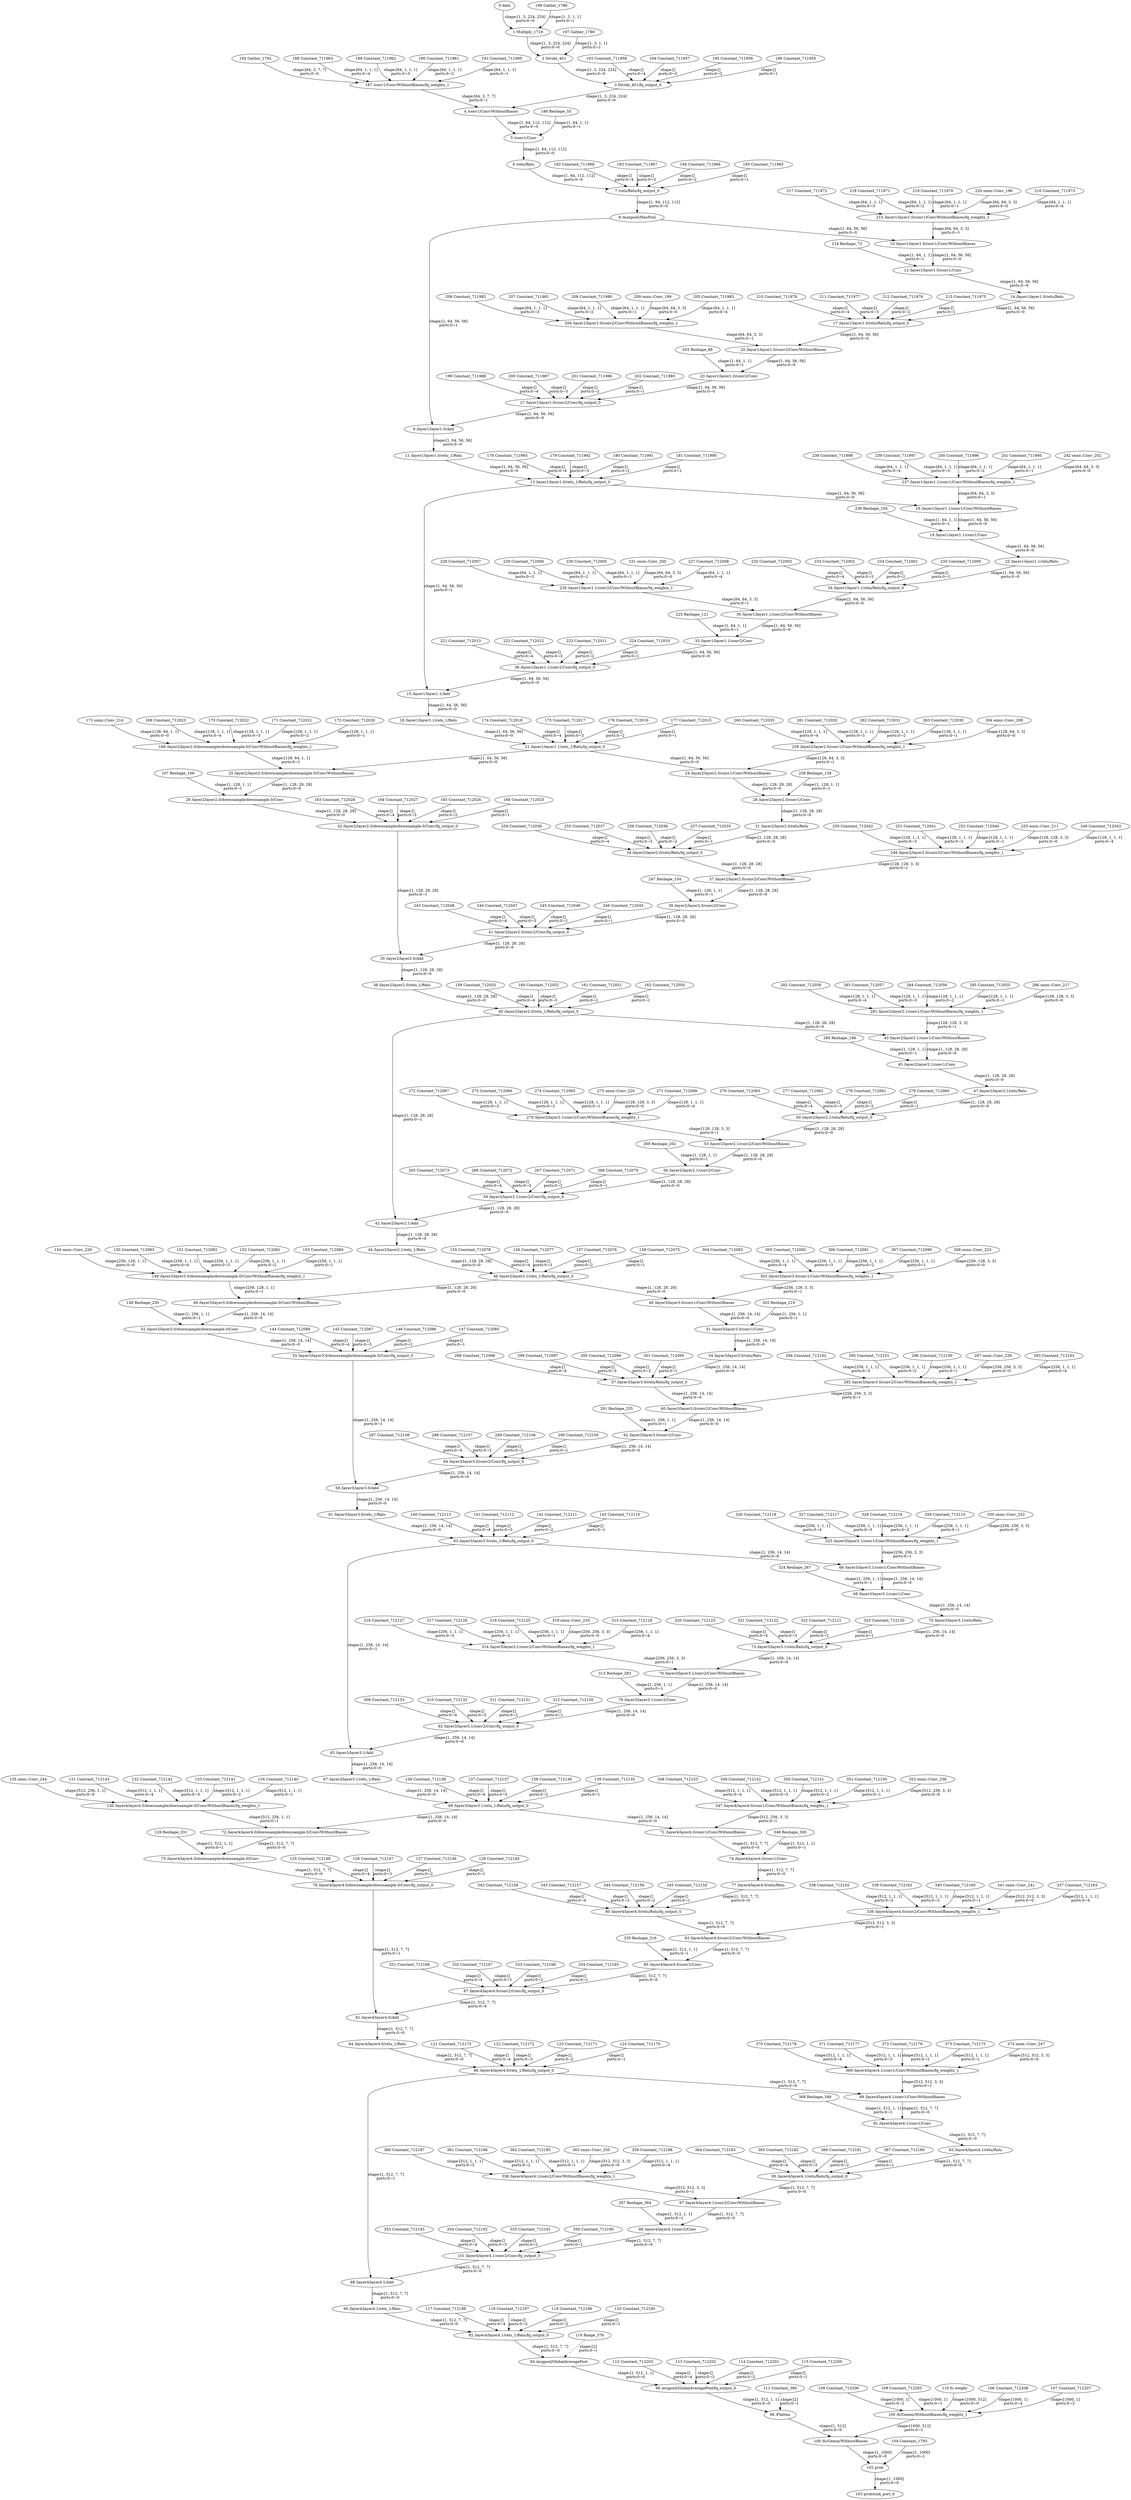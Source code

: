 strict digraph  {
"0 data" [id=0, type=Parameter];
"1 Multiply_1719" [id=1, type=Multiply];
"2 Divide_401" [id=2, type=Add];
"3 Divide_401/fq_output_0" [id=3, type=FakeQuantize];
"4 /conv1/Conv/WithoutBiases" [id=4, type=Convolution];
"5 /conv1/Conv" [id=5, type=Add];
"6 /relu/Relu" [id=6, type=Relu];
"7 /relu/Relu/fq_output_0" [id=7, type=FakeQuantize];
"8 /maxpool/MaxPool" [id=8, type=MaxPool];
"9 /layer1/layer1.0/Add" [id=9, type=Add];
"10 /layer1/layer1.0/conv1/Conv/WithoutBiases" [id=10, type=Convolution];
"11 /layer1/layer1.0/relu_1/Relu" [id=11, type=Relu];
"12 /layer1/layer1.0/conv1/Conv" [id=12, type=Add];
"13 /layer1/layer1.0/relu_1/Relu/fq_output_0" [id=13, type=FakeQuantize];
"14 /layer1/layer1.0/relu/Relu" [id=14, type=Relu];
"15 /layer1/layer1.1/Add" [id=15, type=Add];
"16 /layer1/layer1.1/conv1/Conv/WithoutBiases" [id=16, type=Convolution];
"17 /layer1/layer1.0/relu/Relu/fq_output_0" [id=17, type=FakeQuantize];
"18 /layer1/layer1.1/relu_1/Relu" [id=18, type=Relu];
"19 /layer1/layer1.1/conv1/Conv" [id=19, type=Add];
"20 /layer1/layer1.0/conv2/Conv/WithoutBiases" [id=20, type=Convolution];
"21 /layer1/layer1.1/relu_1/Relu/fq_output_0" [id=21, type=FakeQuantize];
"22 /layer1/layer1.1/relu/Relu" [id=22, type=Relu];
"23 /layer1/layer1.0/conv2/Conv" [id=23, type=Add];
"24 /layer2/layer2.0/conv1/Conv/WithoutBiases" [id=24, type=Convolution];
"25 /layer2/layer2.0/downsample/downsample.0/Conv/WithoutBiases" [id=25, type=Convolution];
"26 /layer1/layer1.1/relu/Relu/fq_output_0" [id=26, type=FakeQuantize];
"27 /layer1/layer1.0/conv2/Conv/fq_output_0" [id=27, type=FakeQuantize];
"28 /layer2/layer2.0/conv1/Conv" [id=28, type=Add];
"29 /layer2/layer2.0/downsample/downsample.0/Conv" [id=29, type=Add];
"30 /layer1/layer1.1/conv2/Conv/WithoutBiases" [id=30, type=Convolution];
"31 /layer2/layer2.0/relu/Relu" [id=31, type=Relu];
"32 /layer2/layer2.0/downsample/downsample.0/Conv/fq_output_0" [id=32, type=FakeQuantize];
"33 /layer1/layer1.1/conv2/Conv" [id=33, type=Add];
"34 /layer2/layer2.0/relu/Relu/fq_output_0" [id=34, type=FakeQuantize];
"35 /layer2/layer2.0/Add" [id=35, type=Add];
"36 /layer1/layer1.1/conv2/Conv/fq_output_0" [id=36, type=FakeQuantize];
"37 /layer2/layer2.0/conv2/Conv/WithoutBiases" [id=37, type=Convolution];
"38 /layer2/layer2.0/relu_1/Relu" [id=38, type=Relu];
"39 /layer2/layer2.0/conv2/Conv" [id=39, type=Add];
"40 /layer2/layer2.0/relu_1/Relu/fq_output_0" [id=40, type=FakeQuantize];
"41 /layer2/layer2.0/conv2/Conv/fq_output_0" [id=41, type=FakeQuantize];
"42 /layer2/layer2.1/Add" [id=42, type=Add];
"43 /layer2/layer2.1/conv1/Conv/WithoutBiases" [id=43, type=Convolution];
"44 /layer2/layer2.1/relu_1/Relu" [id=44, type=Relu];
"45 /layer2/layer2.1/conv1/Conv" [id=45, type=Add];
"46 /layer2/layer2.1/relu_1/Relu/fq_output_0" [id=46, type=FakeQuantize];
"47 /layer2/layer2.1/relu/Relu" [id=47, type=Relu];
"48 /layer3/layer3.0/conv1/Conv/WithoutBiases" [id=48, type=Convolution];
"49 /layer3/layer3.0/downsample/downsample.0/Conv/WithoutBiases" [id=49, type=Convolution];
"50 /layer2/layer2.1/relu/Relu/fq_output_0" [id=50, type=FakeQuantize];
"51 /layer3/layer3.0/conv1/Conv" [id=51, type=Add];
"52 /layer3/layer3.0/downsample/downsample.0/Conv" [id=52, type=Add];
"53 /layer2/layer2.1/conv2/Conv/WithoutBiases" [id=53, type=Convolution];
"54 /layer3/layer3.0/relu/Relu" [id=54, type=Relu];
"55 /layer3/layer3.0/downsample/downsample.0/Conv/fq_output_0" [id=55, type=FakeQuantize];
"56 /layer2/layer2.1/conv2/Conv" [id=56, type=Add];
"57 /layer3/layer3.0/relu/Relu/fq_output_0" [id=57, type=FakeQuantize];
"58 /layer3/layer3.0/Add" [id=58, type=Add];
"59 /layer2/layer2.1/conv2/Conv/fq_output_0" [id=59, type=FakeQuantize];
"60 /layer3/layer3.0/conv2/Conv/WithoutBiases" [id=60, type=Convolution];
"61 /layer3/layer3.0/relu_1/Relu" [id=61, type=Relu];
"62 /layer3/layer3.0/conv2/Conv" [id=62, type=Add];
"63 /layer3/layer3.0/relu_1/Relu/fq_output_0" [id=63, type=FakeQuantize];
"64 /layer3/layer3.0/conv2/Conv/fq_output_0" [id=64, type=FakeQuantize];
"65 /layer3/layer3.1/Add" [id=65, type=Add];
"66 /layer3/layer3.1/conv1/Conv/WithoutBiases" [id=66, type=Convolution];
"67 /layer3/layer3.1/relu_1/Relu" [id=67, type=Relu];
"68 /layer3/layer3.1/conv1/Conv" [id=68, type=Add];
"69 /layer3/layer3.1/relu_1/Relu/fq_output_0" [id=69, type=FakeQuantize];
"70 /layer3/layer3.1/relu/Relu" [id=70, type=Relu];
"71 /layer4/layer4.0/conv1/Conv/WithoutBiases" [id=71, type=Convolution];
"72 /layer4/layer4.0/downsample/downsample.0/Conv/WithoutBiases" [id=72, type=Convolution];
"73 /layer3/layer3.1/relu/Relu/fq_output_0" [id=73, type=FakeQuantize];
"74 /layer4/layer4.0/conv1/Conv" [id=74, type=Add];
"75 /layer4/layer4.0/downsample/downsample.0/Conv" [id=75, type=Add];
"76 /layer3/layer3.1/conv2/Conv/WithoutBiases" [id=76, type=Convolution];
"77 /layer4/layer4.0/relu/Relu" [id=77, type=Relu];
"78 /layer4/layer4.0/downsample/downsample.0/Conv/fq_output_0" [id=78, type=FakeQuantize];
"79 /layer3/layer3.1/conv2/Conv" [id=79, type=Add];
"80 /layer4/layer4.0/relu/Relu/fq_output_0" [id=80, type=FakeQuantize];
"81 /layer4/layer4.0/Add" [id=81, type=Add];
"82 /layer3/layer3.1/conv2/Conv/fq_output_0" [id=82, type=FakeQuantize];
"83 /layer4/layer4.0/conv2/Conv/WithoutBiases" [id=83, type=Convolution];
"84 /layer4/layer4.0/relu_1/Relu" [id=84, type=Relu];
"85 /layer4/layer4.0/conv2/Conv" [id=85, type=Add];
"86 /layer4/layer4.0/relu_1/Relu/fq_output_0" [id=86, type=FakeQuantize];
"87 /layer4/layer4.0/conv2/Conv/fq_output_0" [id=87, type=FakeQuantize];
"88 /layer4/layer4.1/Add" [id=88, type=Add];
"89 /layer4/layer4.1/conv1/Conv/WithoutBiases" [id=89, type=Convolution];
"90 /layer4/layer4.1/relu_1/Relu" [id=90, type=Relu];
"91 /layer4/layer4.1/conv1/Conv" [id=91, type=Add];
"92 /layer4/layer4.1/relu_1/Relu/fq_output_0" [id=92, type=FakeQuantize];
"93 /layer4/layer4.1/relu/Relu" [id=93, type=Relu];
"94 /avgpool/GlobalAveragePool" [id=94, type=ReduceMean];
"95 /layer4/layer4.1/relu/Relu/fq_output_0" [id=95, type=FakeQuantize];
"96 /avgpool/GlobalAveragePool/fq_output_0" [id=96, type=FakeQuantize];
"97 /layer4/layer4.1/conv2/Conv/WithoutBiases" [id=97, type=Convolution];
"98 /Flatten" [id=98, type=Reshape];
"99 /layer4/layer4.1/conv2/Conv" [id=99, type=Add];
"100 /fc/Gemm/WithoutBiases" [id=100, type=MatMul];
"101 /layer4/layer4.1/conv2/Conv/fq_output_0" [id=101, type=FakeQuantize];
"102 prob" [id=102, type=Add];
"103 prob/sink_port_0" [id=103, type=Result];
"104 Constant_1793" [id=104, type=Constant];
"105 /fc/Gemm/WithoutBiases/fq_weights_1" [id=105, type=FakeQuantize];
"106 Constant_712208" [id=106, type=Constant];
"107 Constant_712207" [id=107, type=Constant];
"108 Constant_712206" [id=108, type=Constant];
"109 Constant_712205" [id=109, type=Constant];
"110 fc.weight" [id=110, type=Constant];
"111 Constant_380" [id=111, type=Constant];
"112 Constant_712203" [id=112, type=Constant];
"113 Constant_712202" [id=113, type=Constant];
"114 Constant_712201" [id=114, type=Constant];
"115 Constant_712200" [id=115, type=Constant];
"116 Range_376" [id=116, type=Constant];
"117 Constant_712198" [id=117, type=Constant];
"118 Constant_712197" [id=118, type=Constant];
"119 Constant_712196" [id=119, type=Constant];
"120 Constant_712195" [id=120, type=Constant];
"121 Constant_712173" [id=121, type=Constant];
"122 Constant_712172" [id=122, type=Constant];
"123 Constant_712171" [id=123, type=Constant];
"124 Constant_712170" [id=124, type=Constant];
"125 Constant_712148" [id=125, type=Constant];
"126 Constant_712147" [id=126, type=Constant];
"127 Constant_712146" [id=127, type=Constant];
"128 Constant_712145" [id=128, type=Constant];
"129 Reshape_331" [id=129, type=Constant];
"130 /layer4/layer4.0/downsample/downsample.0/Conv/WithoutBiases/fq_weights_1" [id=130, type=FakeQuantize];
"131 Constant_712143" [id=131, type=Constant];
"132 Constant_712142" [id=132, type=Constant];
"133 Constant_712141" [id=133, type=Constant];
"134 Constant_712140" [id=134, type=Constant];
"135 onnx^^Conv_244" [id=135, label="135 onnx::Conv_244", type=Constant];
"136 Constant_712138" [id=136, type=Constant];
"137 Constant_712137" [id=137, type=Constant];
"138 Constant_712136" [id=138, type=Constant];
"139 Constant_712135" [id=139, type=Constant];
"140 Constant_712113" [id=140, type=Constant];
"141 Constant_712112" [id=141, type=Constant];
"142 Constant_712111" [id=142, type=Constant];
"143 Constant_712110" [id=143, type=Constant];
"144 Constant_712088" [id=144, type=Constant];
"145 Constant_712087" [id=145, type=Constant];
"146 Constant_712086" [id=146, type=Constant];
"147 Constant_712085" [id=147, type=Constant];
"148 Reshape_250" [id=148, type=Constant];
"149 /layer3/layer3.0/downsample/downsample.0/Conv/WithoutBiases/fq_weights_1" [id=149, type=FakeQuantize];
"150 Constant_712083" [id=150, type=Constant];
"151 Constant_712082" [id=151, type=Constant];
"152 Constant_712081" [id=152, type=Constant];
"153 Constant_712080" [id=153, type=Constant];
"154 onnx^^Conv_229" [id=154, label="154 onnx::Conv_229", type=Constant];
"155 Constant_712078" [id=155, type=Constant];
"156 Constant_712077" [id=156, type=Constant];
"157 Constant_712076" [id=157, type=Constant];
"158 Constant_712075" [id=158, type=Constant];
"159 Constant_712053" [id=159, type=Constant];
"160 Constant_712052" [id=160, type=Constant];
"161 Constant_712051" [id=161, type=Constant];
"162 Constant_712050" [id=162, type=Constant];
"163 Constant_712028" [id=163, type=Constant];
"164 Constant_712027" [id=164, type=Constant];
"165 Constant_712026" [id=165, type=Constant];
"166 Constant_712025" [id=166, type=Constant];
"167 Reshape_169" [id=167, type=Constant];
"168 /layer2/layer2.0/downsample/downsample.0/Conv/WithoutBiases/fq_weights_1" [id=168, type=FakeQuantize];
"169 Constant_712023" [id=169, type=Constant];
"170 Constant_712022" [id=170, type=Constant];
"171 Constant_712021" [id=171, type=Constant];
"172 Constant_712020" [id=172, type=Constant];
"173 onnx^^Conv_214" [id=173, label="173 onnx::Conv_214", type=Constant];
"174 Constant_712018" [id=174, type=Constant];
"175 Constant_712017" [id=175, type=Constant];
"176 Constant_712016" [id=176, type=Constant];
"177 Constant_712015" [id=177, type=Constant];
"178 Constant_711993" [id=178, type=Constant];
"179 Constant_711992" [id=179, type=Constant];
"180 Constant_711991" [id=180, type=Constant];
"181 Constant_711990" [id=181, type=Constant];
"182 Constant_711968" [id=182, type=Constant];
"183 Constant_711967" [id=183, type=Constant];
"184 Constant_711966" [id=184, type=Constant];
"185 Constant_711965" [id=185, type=Constant];
"186 Reshape_55" [id=186, type=Constant];
"187 /conv1/Conv/WithoutBiases/fq_weights_1" [id=187, type=FakeQuantize];
"188 Constant_711963" [id=188, type=Constant];
"189 Constant_711962" [id=189, type=Constant];
"190 Constant_711961" [id=190, type=Constant];
"191 Constant_711960" [id=191, type=Constant];
"192 Gather_1792" [id=192, type=Constant];
"193 Constant_711958" [id=193, type=Constant];
"194 Constant_711957" [id=194, type=Constant];
"195 Constant_711956" [id=195, type=Constant];
"196 Constant_711955" [id=196, type=Constant];
"197 Gather_1789" [id=197, type=Constant];
"198 Gather_1786" [id=198, type=Constant];
"199 Constant_711988" [id=199, type=Constant];
"200 Constant_711987" [id=200, type=Constant];
"201 Constant_711986" [id=201, type=Constant];
"202 Constant_711985" [id=202, type=Constant];
"203 Reshape_88" [id=203, type=Constant];
"204 /layer1/layer1.0/conv2/Conv/WithoutBiases/fq_weights_1" [id=204, type=FakeQuantize];
"205 Constant_711983" [id=205, type=Constant];
"206 Constant_711982" [id=206, type=Constant];
"207 Constant_711981" [id=207, type=Constant];
"208 Constant_711980" [id=208, type=Constant];
"209 onnx^^Conv_199" [id=209, label="209 onnx::Conv_199", type=Constant];
"210 Constant_711978" [id=210, type=Constant];
"211 Constant_711977" [id=211, type=Constant];
"212 Constant_711976" [id=212, type=Constant];
"213 Constant_711975" [id=213, type=Constant];
"214 Reshape_72" [id=214, type=Constant];
"215 /layer1/layer1.0/conv1/Conv/WithoutBiases/fq_weights_1" [id=215, type=FakeQuantize];
"216 Constant_711973" [id=216, type=Constant];
"217 Constant_711972" [id=217, type=Constant];
"218 Constant_711971" [id=218, type=Constant];
"219 Constant_711970" [id=219, type=Constant];
"220 onnx^^Conv_196" [id=220, label="220 onnx::Conv_196", type=Constant];
"221 Constant_712013" [id=221, type=Constant];
"222 Constant_712012" [id=222, type=Constant];
"223 Constant_712011" [id=223, type=Constant];
"224 Constant_712010" [id=224, type=Constant];
"225 Reshape_121" [id=225, type=Constant];
"226 /layer1/layer1.1/conv2/Conv/WithoutBiases/fq_weights_1" [id=226, type=FakeQuantize];
"227 Constant_712008" [id=227, type=Constant];
"228 Constant_712007" [id=228, type=Constant];
"229 Constant_712006" [id=229, type=Constant];
"230 Constant_712005" [id=230, type=Constant];
"231 onnx^^Conv_205" [id=231, label="231 onnx::Conv_205", type=Constant];
"232 Constant_712003" [id=232, type=Constant];
"233 Constant_712002" [id=233, type=Constant];
"234 Constant_712001" [id=234, type=Constant];
"235 Constant_712000" [id=235, type=Constant];
"236 Reshape_105" [id=236, type=Constant];
"237 /layer1/layer1.1/conv1/Conv/WithoutBiases/fq_weights_1" [id=237, type=FakeQuantize];
"238 Constant_711998" [id=238, type=Constant];
"239 Constant_711997" [id=239, type=Constant];
"240 Constant_711996" [id=240, type=Constant];
"241 Constant_711995" [id=241, type=Constant];
"242 onnx^^Conv_202" [id=242, label="242 onnx::Conv_202", type=Constant];
"243 Constant_712048" [id=243, type=Constant];
"244 Constant_712047" [id=244, type=Constant];
"245 Constant_712046" [id=245, type=Constant];
"246 Constant_712045" [id=246, type=Constant];
"247 Reshape_154" [id=247, type=Constant];
"248 /layer2/layer2.0/conv2/Conv/WithoutBiases/fq_weights_1" [id=248, type=FakeQuantize];
"249 Constant_712043" [id=249, type=Constant];
"250 Constant_712042" [id=250, type=Constant];
"251 Constant_712041" [id=251, type=Constant];
"252 Constant_712040" [id=252, type=Constant];
"253 onnx^^Conv_211" [id=253, label="253 onnx::Conv_211", type=Constant];
"254 Constant_712038" [id=254, type=Constant];
"255 Constant_712037" [id=255, type=Constant];
"256 Constant_712036" [id=256, type=Constant];
"257 Constant_712035" [id=257, type=Constant];
"258 Reshape_138" [id=258, type=Constant];
"259 /layer2/layer2.0/conv1/Conv/WithoutBiases/fq_weights_1" [id=259, type=FakeQuantize];
"260 Constant_712033" [id=260, type=Constant];
"261 Constant_712032" [id=261, type=Constant];
"262 Constant_712031" [id=262, type=Constant];
"263 Constant_712030" [id=263, type=Constant];
"264 onnx^^Conv_208" [id=264, label="264 onnx::Conv_208", type=Constant];
"265 Constant_712073" [id=265, type=Constant];
"266 Constant_712072" [id=266, type=Constant];
"267 Constant_712071" [id=267, type=Constant];
"268 Constant_712070" [id=268, type=Constant];
"269 Reshape_202" [id=269, type=Constant];
"270 /layer2/layer2.1/conv2/Conv/WithoutBiases/fq_weights_1" [id=270, type=FakeQuantize];
"271 Constant_712068" [id=271, type=Constant];
"272 Constant_712067" [id=272, type=Constant];
"273 Constant_712066" [id=273, type=Constant];
"274 Constant_712065" [id=274, type=Constant];
"275 onnx^^Conv_220" [id=275, label="275 onnx::Conv_220", type=Constant];
"276 Constant_712063" [id=276, type=Constant];
"277 Constant_712062" [id=277, type=Constant];
"278 Constant_712061" [id=278, type=Constant];
"279 Constant_712060" [id=279, type=Constant];
"280 Reshape_186" [id=280, type=Constant];
"281 /layer2/layer2.1/conv1/Conv/WithoutBiases/fq_weights_1" [id=281, type=FakeQuantize];
"282 Constant_712058" [id=282, type=Constant];
"283 Constant_712057" [id=283, type=Constant];
"284 Constant_712056" [id=284, type=Constant];
"285 Constant_712055" [id=285, type=Constant];
"286 onnx^^Conv_217" [id=286, label="286 onnx::Conv_217", type=Constant];
"287 Constant_712108" [id=287, type=Constant];
"288 Constant_712107" [id=288, type=Constant];
"289 Constant_712106" [id=289, type=Constant];
"290 Constant_712105" [id=290, type=Constant];
"291 Reshape_235" [id=291, type=Constant];
"292 /layer3/layer3.0/conv2/Conv/WithoutBiases/fq_weights_1" [id=292, type=FakeQuantize];
"293 Constant_712103" [id=293, type=Constant];
"294 Constant_712102" [id=294, type=Constant];
"295 Constant_712101" [id=295, type=Constant];
"296 Constant_712100" [id=296, type=Constant];
"297 onnx^^Conv_226" [id=297, label="297 onnx::Conv_226", type=Constant];
"298 Constant_712098" [id=298, type=Constant];
"299 Constant_712097" [id=299, type=Constant];
"300 Constant_712096" [id=300, type=Constant];
"301 Constant_712095" [id=301, type=Constant];
"302 Reshape_219" [id=302, type=Constant];
"303 /layer3/layer3.0/conv1/Conv/WithoutBiases/fq_weights_1" [id=303, type=FakeQuantize];
"304 Constant_712093" [id=304, type=Constant];
"305 Constant_712092" [id=305, type=Constant];
"306 Constant_712091" [id=306, type=Constant];
"307 Constant_712090" [id=307, type=Constant];
"308 onnx^^Conv_223" [id=308, label="308 onnx::Conv_223", type=Constant];
"309 Constant_712133" [id=309, type=Constant];
"310 Constant_712132" [id=310, type=Constant];
"311 Constant_712131" [id=311, type=Constant];
"312 Constant_712130" [id=312, type=Constant];
"313 Reshape_283" [id=313, type=Constant];
"314 /layer3/layer3.1/conv2/Conv/WithoutBiases/fq_weights_1" [id=314, type=FakeQuantize];
"315 Constant_712128" [id=315, type=Constant];
"316 Constant_712127" [id=316, type=Constant];
"317 Constant_712126" [id=317, type=Constant];
"318 Constant_712125" [id=318, type=Constant];
"319 onnx^^Conv_235" [id=319, label="319 onnx::Conv_235", type=Constant];
"320 Constant_712123" [id=320, type=Constant];
"321 Constant_712122" [id=321, type=Constant];
"322 Constant_712121" [id=322, type=Constant];
"323 Constant_712120" [id=323, type=Constant];
"324 Reshape_267" [id=324, type=Constant];
"325 /layer3/layer3.1/conv1/Conv/WithoutBiases/fq_weights_1" [id=325, type=FakeQuantize];
"326 Constant_712118" [id=326, type=Constant];
"327 Constant_712117" [id=327, type=Constant];
"328 Constant_712116" [id=328, type=Constant];
"329 Constant_712115" [id=329, type=Constant];
"330 onnx^^Conv_232" [id=330, label="330 onnx::Conv_232", type=Constant];
"331 Constant_712168" [id=331, type=Constant];
"332 Constant_712167" [id=332, type=Constant];
"333 Constant_712166" [id=333, type=Constant];
"334 Constant_712165" [id=334, type=Constant];
"335 Reshape_316" [id=335, type=Constant];
"336 /layer4/layer4.0/conv2/Conv/WithoutBiases/fq_weights_1" [id=336, type=FakeQuantize];
"337 Constant_712163" [id=337, type=Constant];
"338 Constant_712162" [id=338, type=Constant];
"339 Constant_712161" [id=339, type=Constant];
"340 Constant_712160" [id=340, type=Constant];
"341 onnx^^Conv_241" [id=341, label="341 onnx::Conv_241", type=Constant];
"342 Constant_712158" [id=342, type=Constant];
"343 Constant_712157" [id=343, type=Constant];
"344 Constant_712156" [id=344, type=Constant];
"345 Constant_712155" [id=345, type=Constant];
"346 Reshape_300" [id=346, type=Constant];
"347 /layer4/layer4.0/conv1/Conv/WithoutBiases/fq_weights_1" [id=347, type=FakeQuantize];
"348 Constant_712153" [id=348, type=Constant];
"349 Constant_712152" [id=349, type=Constant];
"350 Constant_712151" [id=350, type=Constant];
"351 Constant_712150" [id=351, type=Constant];
"352 onnx^^Conv_238" [id=352, label="352 onnx::Conv_238", type=Constant];
"353 Constant_712193" [id=353, type=Constant];
"354 Constant_712192" [id=354, type=Constant];
"355 Constant_712191" [id=355, type=Constant];
"356 Constant_712190" [id=356, type=Constant];
"357 Reshape_364" [id=357, type=Constant];
"358 /layer4/layer4.1/conv2/Conv/WithoutBiases/fq_weights_1" [id=358, type=FakeQuantize];
"359 Constant_712188" [id=359, type=Constant];
"360 Constant_712187" [id=360, type=Constant];
"361 Constant_712186" [id=361, type=Constant];
"362 Constant_712185" [id=362, type=Constant];
"363 onnx^^Conv_250" [id=363, label="363 onnx::Conv_250", type=Constant];
"364 Constant_712183" [id=364, type=Constant];
"365 Constant_712182" [id=365, type=Constant];
"366 Constant_712181" [id=366, type=Constant];
"367 Constant_712180" [id=367, type=Constant];
"368 Reshape_348" [id=368, type=Constant];
"369 /layer4/layer4.1/conv1/Conv/WithoutBiases/fq_weights_1" [id=369, type=FakeQuantize];
"370 Constant_712178" [id=370, type=Constant];
"371 Constant_712177" [id=371, type=Constant];
"372 Constant_712176" [id=372, type=Constant];
"373 Constant_712175" [id=373, type=Constant];
"374 onnx^^Conv_247" [id=374, label="374 onnx::Conv_247", type=Constant];
"0 data" -> "1 Multiply_1719"  [label="shape:[1, 3, 224, 224]\nports:0→0", style=solid];
"1 Multiply_1719" -> "2 Divide_401"  [label="shape:[1, 3, 224, 224]\nports:0→0", style=solid];
"2 Divide_401" -> "3 Divide_401/fq_output_0"  [label="shape:[1, 3, 224, 224]\nports:0→0", style=solid];
"3 Divide_401/fq_output_0" -> "4 /conv1/Conv/WithoutBiases"  [label="shape:[1, 3, 224, 224]\nports:0→0", style=solid];
"4 /conv1/Conv/WithoutBiases" -> "5 /conv1/Conv"  [label="shape:[1, 64, 112, 112]\nports:0→0", style=solid];
"5 /conv1/Conv" -> "6 /relu/Relu"  [label="shape:[1, 64, 112, 112]\nports:0→0", style=solid];
"6 /relu/Relu" -> "7 /relu/Relu/fq_output_0"  [label="shape:[1, 64, 112, 112]\nports:0→0", style=solid];
"7 /relu/Relu/fq_output_0" -> "8 /maxpool/MaxPool"  [label="shape:[1, 64, 112, 112]\nports:0→0", style=solid];
"8 /maxpool/MaxPool" -> "9 /layer1/layer1.0/Add"  [label="shape:[1, 64, 56, 56]\nports:0→1", style=solid];
"8 /maxpool/MaxPool" -> "10 /layer1/layer1.0/conv1/Conv/WithoutBiases"  [label="shape:[1, 64, 56, 56]\nports:0→0", style=solid];
"9 /layer1/layer1.0/Add" -> "11 /layer1/layer1.0/relu_1/Relu"  [label="shape:[1, 64, 56, 56]\nports:0→0", style=solid];
"10 /layer1/layer1.0/conv1/Conv/WithoutBiases" -> "12 /layer1/layer1.0/conv1/Conv"  [label="shape:[1, 64, 56, 56]\nports:0→0", style=solid];
"11 /layer1/layer1.0/relu_1/Relu" -> "13 /layer1/layer1.0/relu_1/Relu/fq_output_0"  [label="shape:[1, 64, 56, 56]\nports:0→0", style=solid];
"12 /layer1/layer1.0/conv1/Conv" -> "14 /layer1/layer1.0/relu/Relu"  [label="shape:[1, 64, 56, 56]\nports:0→0", style=solid];
"13 /layer1/layer1.0/relu_1/Relu/fq_output_0" -> "15 /layer1/layer1.1/Add"  [label="shape:[1, 64, 56, 56]\nports:0→1", style=solid];
"13 /layer1/layer1.0/relu_1/Relu/fq_output_0" -> "16 /layer1/layer1.1/conv1/Conv/WithoutBiases"  [label="shape:[1, 64, 56, 56]\nports:0→0", style=solid];
"14 /layer1/layer1.0/relu/Relu" -> "17 /layer1/layer1.0/relu/Relu/fq_output_0"  [label="shape:[1, 64, 56, 56]\nports:0→0", style=solid];
"15 /layer1/layer1.1/Add" -> "18 /layer1/layer1.1/relu_1/Relu"  [label="shape:[1, 64, 56, 56]\nports:0→0", style=solid];
"16 /layer1/layer1.1/conv1/Conv/WithoutBiases" -> "19 /layer1/layer1.1/conv1/Conv"  [label="shape:[1, 64, 56, 56]\nports:0→0", style=solid];
"17 /layer1/layer1.0/relu/Relu/fq_output_0" -> "20 /layer1/layer1.0/conv2/Conv/WithoutBiases"  [label="shape:[1, 64, 56, 56]\nports:0→0", style=solid];
"18 /layer1/layer1.1/relu_1/Relu" -> "21 /layer1/layer1.1/relu_1/Relu/fq_output_0"  [label="shape:[1, 64, 56, 56]\nports:0→0", style=solid];
"19 /layer1/layer1.1/conv1/Conv" -> "22 /layer1/layer1.1/relu/Relu"  [label="shape:[1, 64, 56, 56]\nports:0→0", style=solid];
"20 /layer1/layer1.0/conv2/Conv/WithoutBiases" -> "23 /layer1/layer1.0/conv2/Conv"  [label="shape:[1, 64, 56, 56]\nports:0→0", style=solid];
"21 /layer1/layer1.1/relu_1/Relu/fq_output_0" -> "24 /layer2/layer2.0/conv1/Conv/WithoutBiases"  [label="shape:[1, 64, 56, 56]\nports:0→0", style=solid];
"21 /layer1/layer1.1/relu_1/Relu/fq_output_0" -> "25 /layer2/layer2.0/downsample/downsample.0/Conv/WithoutBiases"  [label="shape:[1, 64, 56, 56]\nports:0→0", style=solid];
"22 /layer1/layer1.1/relu/Relu" -> "26 /layer1/layer1.1/relu/Relu/fq_output_0"  [label="shape:[1, 64, 56, 56]\nports:0→0", style=solid];
"23 /layer1/layer1.0/conv2/Conv" -> "27 /layer1/layer1.0/conv2/Conv/fq_output_0"  [label="shape:[1, 64, 56, 56]\nports:0→0", style=solid];
"24 /layer2/layer2.0/conv1/Conv/WithoutBiases" -> "28 /layer2/layer2.0/conv1/Conv"  [label="shape:[1, 128, 28, 28]\nports:0→0", style=solid];
"25 /layer2/layer2.0/downsample/downsample.0/Conv/WithoutBiases" -> "29 /layer2/layer2.0/downsample/downsample.0/Conv"  [label="shape:[1, 128, 28, 28]\nports:0→0", style=solid];
"26 /layer1/layer1.1/relu/Relu/fq_output_0" -> "30 /layer1/layer1.1/conv2/Conv/WithoutBiases"  [label="shape:[1, 64, 56, 56]\nports:0→0", style=solid];
"27 /layer1/layer1.0/conv2/Conv/fq_output_0" -> "9 /layer1/layer1.0/Add"  [label="shape:[1, 64, 56, 56]\nports:0→0", style=solid];
"28 /layer2/layer2.0/conv1/Conv" -> "31 /layer2/layer2.0/relu/Relu"  [label="shape:[1, 128, 28, 28]\nports:0→0", style=solid];
"29 /layer2/layer2.0/downsample/downsample.0/Conv" -> "32 /layer2/layer2.0/downsample/downsample.0/Conv/fq_output_0"  [label="shape:[1, 128, 28, 28]\nports:0→0", style=solid];
"30 /layer1/layer1.1/conv2/Conv/WithoutBiases" -> "33 /layer1/layer1.1/conv2/Conv"  [label="shape:[1, 64, 56, 56]\nports:0→0", style=solid];
"31 /layer2/layer2.0/relu/Relu" -> "34 /layer2/layer2.0/relu/Relu/fq_output_0"  [label="shape:[1, 128, 28, 28]\nports:0→0", style=solid];
"32 /layer2/layer2.0/downsample/downsample.0/Conv/fq_output_0" -> "35 /layer2/layer2.0/Add"  [label="shape:[1, 128, 28, 28]\nports:0→1", style=solid];
"33 /layer1/layer1.1/conv2/Conv" -> "36 /layer1/layer1.1/conv2/Conv/fq_output_0"  [label="shape:[1, 64, 56, 56]\nports:0→0", style=solid];
"34 /layer2/layer2.0/relu/Relu/fq_output_0" -> "37 /layer2/layer2.0/conv2/Conv/WithoutBiases"  [label="shape:[1, 128, 28, 28]\nports:0→0", style=solid];
"35 /layer2/layer2.0/Add" -> "38 /layer2/layer2.0/relu_1/Relu"  [label="shape:[1, 128, 28, 28]\nports:0→0", style=solid];
"36 /layer1/layer1.1/conv2/Conv/fq_output_0" -> "15 /layer1/layer1.1/Add"  [label="shape:[1, 64, 56, 56]\nports:0→0", style=solid];
"37 /layer2/layer2.0/conv2/Conv/WithoutBiases" -> "39 /layer2/layer2.0/conv2/Conv"  [label="shape:[1, 128, 28, 28]\nports:0→0", style=solid];
"38 /layer2/layer2.0/relu_1/Relu" -> "40 /layer2/layer2.0/relu_1/Relu/fq_output_0"  [label="shape:[1, 128, 28, 28]\nports:0→0", style=solid];
"39 /layer2/layer2.0/conv2/Conv" -> "41 /layer2/layer2.0/conv2/Conv/fq_output_0"  [label="shape:[1, 128, 28, 28]\nports:0→0", style=solid];
"40 /layer2/layer2.0/relu_1/Relu/fq_output_0" -> "42 /layer2/layer2.1/Add"  [label="shape:[1, 128, 28, 28]\nports:0→1", style=solid];
"40 /layer2/layer2.0/relu_1/Relu/fq_output_0" -> "43 /layer2/layer2.1/conv1/Conv/WithoutBiases"  [label="shape:[1, 128, 28, 28]\nports:0→0", style=solid];
"41 /layer2/layer2.0/conv2/Conv/fq_output_0" -> "35 /layer2/layer2.0/Add"  [label="shape:[1, 128, 28, 28]\nports:0→0", style=solid];
"42 /layer2/layer2.1/Add" -> "44 /layer2/layer2.1/relu_1/Relu"  [label="shape:[1, 128, 28, 28]\nports:0→0", style=solid];
"43 /layer2/layer2.1/conv1/Conv/WithoutBiases" -> "45 /layer2/layer2.1/conv1/Conv"  [label="shape:[1, 128, 28, 28]\nports:0→0", style=solid];
"44 /layer2/layer2.1/relu_1/Relu" -> "46 /layer2/layer2.1/relu_1/Relu/fq_output_0"  [label="shape:[1, 128, 28, 28]\nports:0→0", style=solid];
"45 /layer2/layer2.1/conv1/Conv" -> "47 /layer2/layer2.1/relu/Relu"  [label="shape:[1, 128, 28, 28]\nports:0→0", style=solid];
"46 /layer2/layer2.1/relu_1/Relu/fq_output_0" -> "48 /layer3/layer3.0/conv1/Conv/WithoutBiases"  [label="shape:[1, 128, 28, 28]\nports:0→0", style=solid];
"46 /layer2/layer2.1/relu_1/Relu/fq_output_0" -> "49 /layer3/layer3.0/downsample/downsample.0/Conv/WithoutBiases"  [label="shape:[1, 128, 28, 28]\nports:0→0", style=solid];
"47 /layer2/layer2.1/relu/Relu" -> "50 /layer2/layer2.1/relu/Relu/fq_output_0"  [label="shape:[1, 128, 28, 28]\nports:0→0", style=solid];
"48 /layer3/layer3.0/conv1/Conv/WithoutBiases" -> "51 /layer3/layer3.0/conv1/Conv"  [label="shape:[1, 256, 14, 14]\nports:0→0", style=solid];
"49 /layer3/layer3.0/downsample/downsample.0/Conv/WithoutBiases" -> "52 /layer3/layer3.0/downsample/downsample.0/Conv"  [label="shape:[1, 256, 14, 14]\nports:0→0", style=solid];
"50 /layer2/layer2.1/relu/Relu/fq_output_0" -> "53 /layer2/layer2.1/conv2/Conv/WithoutBiases"  [label="shape:[1, 128, 28, 28]\nports:0→0", style=solid];
"51 /layer3/layer3.0/conv1/Conv" -> "54 /layer3/layer3.0/relu/Relu"  [label="shape:[1, 256, 14, 14]\nports:0→0", style=solid];
"52 /layer3/layer3.0/downsample/downsample.0/Conv" -> "55 /layer3/layer3.0/downsample/downsample.0/Conv/fq_output_0"  [label="shape:[1, 256, 14, 14]\nports:0→0", style=solid];
"53 /layer2/layer2.1/conv2/Conv/WithoutBiases" -> "56 /layer2/layer2.1/conv2/Conv"  [label="shape:[1, 128, 28, 28]\nports:0→0", style=solid];
"54 /layer3/layer3.0/relu/Relu" -> "57 /layer3/layer3.0/relu/Relu/fq_output_0"  [label="shape:[1, 256, 14, 14]\nports:0→0", style=solid];
"55 /layer3/layer3.0/downsample/downsample.0/Conv/fq_output_0" -> "58 /layer3/layer3.0/Add"  [label="shape:[1, 256, 14, 14]\nports:0→1", style=solid];
"56 /layer2/layer2.1/conv2/Conv" -> "59 /layer2/layer2.1/conv2/Conv/fq_output_0"  [label="shape:[1, 128, 28, 28]\nports:0→0", style=solid];
"57 /layer3/layer3.0/relu/Relu/fq_output_0" -> "60 /layer3/layer3.0/conv2/Conv/WithoutBiases"  [label="shape:[1, 256, 14, 14]\nports:0→0", style=solid];
"58 /layer3/layer3.0/Add" -> "61 /layer3/layer3.0/relu_1/Relu"  [label="shape:[1, 256, 14, 14]\nports:0→0", style=solid];
"59 /layer2/layer2.1/conv2/Conv/fq_output_0" -> "42 /layer2/layer2.1/Add"  [label="shape:[1, 128, 28, 28]\nports:0→0", style=solid];
"60 /layer3/layer3.0/conv2/Conv/WithoutBiases" -> "62 /layer3/layer3.0/conv2/Conv"  [label="shape:[1, 256, 14, 14]\nports:0→0", style=solid];
"61 /layer3/layer3.0/relu_1/Relu" -> "63 /layer3/layer3.0/relu_1/Relu/fq_output_0"  [label="shape:[1, 256, 14, 14]\nports:0→0", style=solid];
"62 /layer3/layer3.0/conv2/Conv" -> "64 /layer3/layer3.0/conv2/Conv/fq_output_0"  [label="shape:[1, 256, 14, 14]\nports:0→0", style=solid];
"63 /layer3/layer3.0/relu_1/Relu/fq_output_0" -> "65 /layer3/layer3.1/Add"  [label="shape:[1, 256, 14, 14]\nports:0→1", style=solid];
"63 /layer3/layer3.0/relu_1/Relu/fq_output_0" -> "66 /layer3/layer3.1/conv1/Conv/WithoutBiases"  [label="shape:[1, 256, 14, 14]\nports:0→0", style=solid];
"64 /layer3/layer3.0/conv2/Conv/fq_output_0" -> "58 /layer3/layer3.0/Add"  [label="shape:[1, 256, 14, 14]\nports:0→0", style=solid];
"65 /layer3/layer3.1/Add" -> "67 /layer3/layer3.1/relu_1/Relu"  [label="shape:[1, 256, 14, 14]\nports:0→0", style=solid];
"66 /layer3/layer3.1/conv1/Conv/WithoutBiases" -> "68 /layer3/layer3.1/conv1/Conv"  [label="shape:[1, 256, 14, 14]\nports:0→0", style=solid];
"67 /layer3/layer3.1/relu_1/Relu" -> "69 /layer3/layer3.1/relu_1/Relu/fq_output_0"  [label="shape:[1, 256, 14, 14]\nports:0→0", style=solid];
"68 /layer3/layer3.1/conv1/Conv" -> "70 /layer3/layer3.1/relu/Relu"  [label="shape:[1, 256, 14, 14]\nports:0→0", style=solid];
"69 /layer3/layer3.1/relu_1/Relu/fq_output_0" -> "71 /layer4/layer4.0/conv1/Conv/WithoutBiases"  [label="shape:[1, 256, 14, 14]\nports:0→0", style=solid];
"69 /layer3/layer3.1/relu_1/Relu/fq_output_0" -> "72 /layer4/layer4.0/downsample/downsample.0/Conv/WithoutBiases"  [label="shape:[1, 256, 14, 14]\nports:0→0", style=solid];
"70 /layer3/layer3.1/relu/Relu" -> "73 /layer3/layer3.1/relu/Relu/fq_output_0"  [label="shape:[1, 256, 14, 14]\nports:0→0", style=solid];
"71 /layer4/layer4.0/conv1/Conv/WithoutBiases" -> "74 /layer4/layer4.0/conv1/Conv"  [label="shape:[1, 512, 7, 7]\nports:0→0", style=solid];
"72 /layer4/layer4.0/downsample/downsample.0/Conv/WithoutBiases" -> "75 /layer4/layer4.0/downsample/downsample.0/Conv"  [label="shape:[1, 512, 7, 7]\nports:0→0", style=solid];
"73 /layer3/layer3.1/relu/Relu/fq_output_0" -> "76 /layer3/layer3.1/conv2/Conv/WithoutBiases"  [label="shape:[1, 256, 14, 14]\nports:0→0", style=solid];
"74 /layer4/layer4.0/conv1/Conv" -> "77 /layer4/layer4.0/relu/Relu"  [label="shape:[1, 512, 7, 7]\nports:0→0", style=solid];
"75 /layer4/layer4.0/downsample/downsample.0/Conv" -> "78 /layer4/layer4.0/downsample/downsample.0/Conv/fq_output_0"  [label="shape:[1, 512, 7, 7]\nports:0→0", style=solid];
"76 /layer3/layer3.1/conv2/Conv/WithoutBiases" -> "79 /layer3/layer3.1/conv2/Conv"  [label="shape:[1, 256, 14, 14]\nports:0→0", style=solid];
"77 /layer4/layer4.0/relu/Relu" -> "80 /layer4/layer4.0/relu/Relu/fq_output_0"  [label="shape:[1, 512, 7, 7]\nports:0→0", style=solid];
"78 /layer4/layer4.0/downsample/downsample.0/Conv/fq_output_0" -> "81 /layer4/layer4.0/Add"  [label="shape:[1, 512, 7, 7]\nports:0→1", style=solid];
"79 /layer3/layer3.1/conv2/Conv" -> "82 /layer3/layer3.1/conv2/Conv/fq_output_0"  [label="shape:[1, 256, 14, 14]\nports:0→0", style=solid];
"80 /layer4/layer4.0/relu/Relu/fq_output_0" -> "83 /layer4/layer4.0/conv2/Conv/WithoutBiases"  [label="shape:[1, 512, 7, 7]\nports:0→0", style=solid];
"81 /layer4/layer4.0/Add" -> "84 /layer4/layer4.0/relu_1/Relu"  [label="shape:[1, 512, 7, 7]\nports:0→0", style=solid];
"82 /layer3/layer3.1/conv2/Conv/fq_output_0" -> "65 /layer3/layer3.1/Add"  [label="shape:[1, 256, 14, 14]\nports:0→0", style=solid];
"83 /layer4/layer4.0/conv2/Conv/WithoutBiases" -> "85 /layer4/layer4.0/conv2/Conv"  [label="shape:[1, 512, 7, 7]\nports:0→0", style=solid];
"84 /layer4/layer4.0/relu_1/Relu" -> "86 /layer4/layer4.0/relu_1/Relu/fq_output_0"  [label="shape:[1, 512, 7, 7]\nports:0→0", style=solid];
"85 /layer4/layer4.0/conv2/Conv" -> "87 /layer4/layer4.0/conv2/Conv/fq_output_0"  [label="shape:[1, 512, 7, 7]\nports:0→0", style=solid];
"86 /layer4/layer4.0/relu_1/Relu/fq_output_0" -> "88 /layer4/layer4.1/Add"  [label="shape:[1, 512, 7, 7]\nports:0→1", style=solid];
"86 /layer4/layer4.0/relu_1/Relu/fq_output_0" -> "89 /layer4/layer4.1/conv1/Conv/WithoutBiases"  [label="shape:[1, 512, 7, 7]\nports:0→0", style=solid];
"87 /layer4/layer4.0/conv2/Conv/fq_output_0" -> "81 /layer4/layer4.0/Add"  [label="shape:[1, 512, 7, 7]\nports:0→0", style=solid];
"88 /layer4/layer4.1/Add" -> "90 /layer4/layer4.1/relu_1/Relu"  [label="shape:[1, 512, 7, 7]\nports:0→0", style=solid];
"89 /layer4/layer4.1/conv1/Conv/WithoutBiases" -> "91 /layer4/layer4.1/conv1/Conv"  [label="shape:[1, 512, 7, 7]\nports:0→0", style=solid];
"90 /layer4/layer4.1/relu_1/Relu" -> "92 /layer4/layer4.1/relu_1/Relu/fq_output_0"  [label="shape:[1, 512, 7, 7]\nports:0→0", style=solid];
"91 /layer4/layer4.1/conv1/Conv" -> "93 /layer4/layer4.1/relu/Relu"  [label="shape:[1, 512, 7, 7]\nports:0→0", style=solid];
"92 /layer4/layer4.1/relu_1/Relu/fq_output_0" -> "94 /avgpool/GlobalAveragePool"  [label="shape:[1, 512, 7, 7]\nports:0→0", style=solid];
"93 /layer4/layer4.1/relu/Relu" -> "95 /layer4/layer4.1/relu/Relu/fq_output_0"  [label="shape:[1, 512, 7, 7]\nports:0→0", style=solid];
"94 /avgpool/GlobalAveragePool" -> "96 /avgpool/GlobalAveragePool/fq_output_0"  [label="shape:[1, 512, 1, 1]\nports:0→0", style=solid];
"95 /layer4/layer4.1/relu/Relu/fq_output_0" -> "97 /layer4/layer4.1/conv2/Conv/WithoutBiases"  [label="shape:[1, 512, 7, 7]\nports:0→0", style=solid];
"96 /avgpool/GlobalAveragePool/fq_output_0" -> "98 /Flatten"  [label="shape:[1, 512, 1, 1]\nports:0→0", style=solid];
"97 /layer4/layer4.1/conv2/Conv/WithoutBiases" -> "99 /layer4/layer4.1/conv2/Conv"  [label="shape:[1, 512, 7, 7]\nports:0→0", style=solid];
"98 /Flatten" -> "100 /fc/Gemm/WithoutBiases"  [label="shape:[1, 512]\nports:0→0", style=solid];
"99 /layer4/layer4.1/conv2/Conv" -> "101 /layer4/layer4.1/conv2/Conv/fq_output_0"  [label="shape:[1, 512, 7, 7]\nports:0→0", style=solid];
"100 /fc/Gemm/WithoutBiases" -> "102 prob"  [label="shape:[1, 1000]\nports:0→0", style=solid];
"101 /layer4/layer4.1/conv2/Conv/fq_output_0" -> "88 /layer4/layer4.1/Add"  [label="shape:[1, 512, 7, 7]\nports:0→0", style=solid];
"102 prob" -> "103 prob/sink_port_0"  [label="shape:[1, 1000]\nports:0→0", style=solid];
"104 Constant_1793" -> "102 prob"  [label="shape:[1, 1000]\nports:0→1", style=solid];
"105 /fc/Gemm/WithoutBiases/fq_weights_1" -> "100 /fc/Gemm/WithoutBiases"  [label="shape:[1000, 512]\nports:0→1", style=solid];
"106 Constant_712208" -> "105 /fc/Gemm/WithoutBiases/fq_weights_1"  [label="shape:[1000, 1]\nports:0→4", style=solid];
"107 Constant_712207" -> "105 /fc/Gemm/WithoutBiases/fq_weights_1"  [label="shape:[1000, 1]\nports:0→3", style=solid];
"108 Constant_712206" -> "105 /fc/Gemm/WithoutBiases/fq_weights_1"  [label="shape:[1000, 1]\nports:0→2", style=solid];
"109 Constant_712205" -> "105 /fc/Gemm/WithoutBiases/fq_weights_1"  [label="shape:[1000, 1]\nports:0→1", style=solid];
"110 fc.weight" -> "105 /fc/Gemm/WithoutBiases/fq_weights_1"  [label="shape:[1000, 512]\nports:0→0", style=solid];
"111 Constant_380" -> "98 /Flatten"  [label="shape:[2]\nports:0→1", style=dashed];
"112 Constant_712203" -> "96 /avgpool/GlobalAveragePool/fq_output_0"  [label="shape:[]\nports:0→4", style=solid];
"113 Constant_712202" -> "96 /avgpool/GlobalAveragePool/fq_output_0"  [label="shape:[]\nports:0→3", style=solid];
"114 Constant_712201" -> "96 /avgpool/GlobalAveragePool/fq_output_0"  [label="shape:[]\nports:0→2", style=solid];
"115 Constant_712200" -> "96 /avgpool/GlobalAveragePool/fq_output_0"  [label="shape:[]\nports:0→1", style=solid];
"116 Range_376" -> "94 /avgpool/GlobalAveragePool"  [label="shape:[2]\nports:0→1", style=dashed];
"117 Constant_712198" -> "92 /layer4/layer4.1/relu_1/Relu/fq_output_0"  [label="shape:[]\nports:0→4", style=solid];
"118 Constant_712197" -> "92 /layer4/layer4.1/relu_1/Relu/fq_output_0"  [label="shape:[]\nports:0→3", style=solid];
"119 Constant_712196" -> "92 /layer4/layer4.1/relu_1/Relu/fq_output_0"  [label="shape:[]\nports:0→2", style=solid];
"120 Constant_712195" -> "92 /layer4/layer4.1/relu_1/Relu/fq_output_0"  [label="shape:[]\nports:0→1", style=solid];
"121 Constant_712173" -> "86 /layer4/layer4.0/relu_1/Relu/fq_output_0"  [label="shape:[]\nports:0→4", style=solid];
"122 Constant_712172" -> "86 /layer4/layer4.0/relu_1/Relu/fq_output_0"  [label="shape:[]\nports:0→3", style=solid];
"123 Constant_712171" -> "86 /layer4/layer4.0/relu_1/Relu/fq_output_0"  [label="shape:[]\nports:0→2", style=solid];
"124 Constant_712170" -> "86 /layer4/layer4.0/relu_1/Relu/fq_output_0"  [label="shape:[]\nports:0→1", style=solid];
"125 Constant_712148" -> "78 /layer4/layer4.0/downsample/downsample.0/Conv/fq_output_0"  [label="shape:[]\nports:0→4", style=solid];
"126 Constant_712147" -> "78 /layer4/layer4.0/downsample/downsample.0/Conv/fq_output_0"  [label="shape:[]\nports:0→3", style=solid];
"127 Constant_712146" -> "78 /layer4/layer4.0/downsample/downsample.0/Conv/fq_output_0"  [label="shape:[]\nports:0→2", style=solid];
"128 Constant_712145" -> "78 /layer4/layer4.0/downsample/downsample.0/Conv/fq_output_0"  [label="shape:[]\nports:0→1", style=solid];
"129 Reshape_331" -> "75 /layer4/layer4.0/downsample/downsample.0/Conv"  [label="shape:[1, 512, 1, 1]\nports:0→1", style=solid];
"130 /layer4/layer4.0/downsample/downsample.0/Conv/WithoutBiases/fq_weights_1" -> "72 /layer4/layer4.0/downsample/downsample.0/Conv/WithoutBiases"  [label="shape:[512, 256, 1, 1]\nports:0→1", style=solid];
"131 Constant_712143" -> "130 /layer4/layer4.0/downsample/downsample.0/Conv/WithoutBiases/fq_weights_1"  [label="shape:[512, 1, 1, 1]\nports:0→4", style=solid];
"132 Constant_712142" -> "130 /layer4/layer4.0/downsample/downsample.0/Conv/WithoutBiases/fq_weights_1"  [label="shape:[512, 1, 1, 1]\nports:0→3", style=solid];
"133 Constant_712141" -> "130 /layer4/layer4.0/downsample/downsample.0/Conv/WithoutBiases/fq_weights_1"  [label="shape:[512, 1, 1, 1]\nports:0→2", style=solid];
"134 Constant_712140" -> "130 /layer4/layer4.0/downsample/downsample.0/Conv/WithoutBiases/fq_weights_1"  [label="shape:[512, 1, 1, 1]\nports:0→1", style=solid];
"135 onnx^^Conv_244" -> "130 /layer4/layer4.0/downsample/downsample.0/Conv/WithoutBiases/fq_weights_1"  [label="shape:[512, 256, 1, 1]\nports:0→0", style=solid];
"136 Constant_712138" -> "69 /layer3/layer3.1/relu_1/Relu/fq_output_0"  [label="shape:[]\nports:0→4", style=solid];
"137 Constant_712137" -> "69 /layer3/layer3.1/relu_1/Relu/fq_output_0"  [label="shape:[]\nports:0→3", style=solid];
"138 Constant_712136" -> "69 /layer3/layer3.1/relu_1/Relu/fq_output_0"  [label="shape:[]\nports:0→2", style=solid];
"139 Constant_712135" -> "69 /layer3/layer3.1/relu_1/Relu/fq_output_0"  [label="shape:[]\nports:0→1", style=solid];
"140 Constant_712113" -> "63 /layer3/layer3.0/relu_1/Relu/fq_output_0"  [label="shape:[]\nports:0→4", style=solid];
"141 Constant_712112" -> "63 /layer3/layer3.0/relu_1/Relu/fq_output_0"  [label="shape:[]\nports:0→3", style=solid];
"142 Constant_712111" -> "63 /layer3/layer3.0/relu_1/Relu/fq_output_0"  [label="shape:[]\nports:0→2", style=solid];
"143 Constant_712110" -> "63 /layer3/layer3.0/relu_1/Relu/fq_output_0"  [label="shape:[]\nports:0→1", style=solid];
"144 Constant_712088" -> "55 /layer3/layer3.0/downsample/downsample.0/Conv/fq_output_0"  [label="shape:[]\nports:0→4", style=solid];
"145 Constant_712087" -> "55 /layer3/layer3.0/downsample/downsample.0/Conv/fq_output_0"  [label="shape:[]\nports:0→3", style=solid];
"146 Constant_712086" -> "55 /layer3/layer3.0/downsample/downsample.0/Conv/fq_output_0"  [label="shape:[]\nports:0→2", style=solid];
"147 Constant_712085" -> "55 /layer3/layer3.0/downsample/downsample.0/Conv/fq_output_0"  [label="shape:[]\nports:0→1", style=solid];
"148 Reshape_250" -> "52 /layer3/layer3.0/downsample/downsample.0/Conv"  [label="shape:[1, 256, 1, 1]\nports:0→1", style=solid];
"149 /layer3/layer3.0/downsample/downsample.0/Conv/WithoutBiases/fq_weights_1" -> "49 /layer3/layer3.0/downsample/downsample.0/Conv/WithoutBiases"  [label="shape:[256, 128, 1, 1]\nports:0→1", style=solid];
"150 Constant_712083" -> "149 /layer3/layer3.0/downsample/downsample.0/Conv/WithoutBiases/fq_weights_1"  [label="shape:[256, 1, 1, 1]\nports:0→4", style=solid];
"151 Constant_712082" -> "149 /layer3/layer3.0/downsample/downsample.0/Conv/WithoutBiases/fq_weights_1"  [label="shape:[256, 1, 1, 1]\nports:0→3", style=solid];
"152 Constant_712081" -> "149 /layer3/layer3.0/downsample/downsample.0/Conv/WithoutBiases/fq_weights_1"  [label="shape:[256, 1, 1, 1]\nports:0→2", style=solid];
"153 Constant_712080" -> "149 /layer3/layer3.0/downsample/downsample.0/Conv/WithoutBiases/fq_weights_1"  [label="shape:[256, 1, 1, 1]\nports:0→1", style=solid];
"154 onnx^^Conv_229" -> "149 /layer3/layer3.0/downsample/downsample.0/Conv/WithoutBiases/fq_weights_1"  [label="shape:[256, 128, 1, 1]\nports:0→0", style=solid];
"155 Constant_712078" -> "46 /layer2/layer2.1/relu_1/Relu/fq_output_0"  [label="shape:[]\nports:0→4", style=solid];
"156 Constant_712077" -> "46 /layer2/layer2.1/relu_1/Relu/fq_output_0"  [label="shape:[]\nports:0→3", style=solid];
"157 Constant_712076" -> "46 /layer2/layer2.1/relu_1/Relu/fq_output_0"  [label="shape:[]\nports:0→2", style=solid];
"158 Constant_712075" -> "46 /layer2/layer2.1/relu_1/Relu/fq_output_0"  [label="shape:[]\nports:0→1", style=solid];
"159 Constant_712053" -> "40 /layer2/layer2.0/relu_1/Relu/fq_output_0"  [label="shape:[]\nports:0→4", style=solid];
"160 Constant_712052" -> "40 /layer2/layer2.0/relu_1/Relu/fq_output_0"  [label="shape:[]\nports:0→3", style=solid];
"161 Constant_712051" -> "40 /layer2/layer2.0/relu_1/Relu/fq_output_0"  [label="shape:[]\nports:0→2", style=solid];
"162 Constant_712050" -> "40 /layer2/layer2.0/relu_1/Relu/fq_output_0"  [label="shape:[]\nports:0→1", style=solid];
"163 Constant_712028" -> "32 /layer2/layer2.0/downsample/downsample.0/Conv/fq_output_0"  [label="shape:[]\nports:0→4", style=solid];
"164 Constant_712027" -> "32 /layer2/layer2.0/downsample/downsample.0/Conv/fq_output_0"  [label="shape:[]\nports:0→3", style=solid];
"165 Constant_712026" -> "32 /layer2/layer2.0/downsample/downsample.0/Conv/fq_output_0"  [label="shape:[]\nports:0→2", style=solid];
"166 Constant_712025" -> "32 /layer2/layer2.0/downsample/downsample.0/Conv/fq_output_0"  [label="shape:[]\nports:0→1", style=solid];
"167 Reshape_169" -> "29 /layer2/layer2.0/downsample/downsample.0/Conv"  [label="shape:[1, 128, 1, 1]\nports:0→1", style=solid];
"168 /layer2/layer2.0/downsample/downsample.0/Conv/WithoutBiases/fq_weights_1" -> "25 /layer2/layer2.0/downsample/downsample.0/Conv/WithoutBiases"  [label="shape:[128, 64, 1, 1]\nports:0→1", style=solid];
"169 Constant_712023" -> "168 /layer2/layer2.0/downsample/downsample.0/Conv/WithoutBiases/fq_weights_1"  [label="shape:[128, 1, 1, 1]\nports:0→4", style=solid];
"170 Constant_712022" -> "168 /layer2/layer2.0/downsample/downsample.0/Conv/WithoutBiases/fq_weights_1"  [label="shape:[128, 1, 1, 1]\nports:0→3", style=solid];
"171 Constant_712021" -> "168 /layer2/layer2.0/downsample/downsample.0/Conv/WithoutBiases/fq_weights_1"  [label="shape:[128, 1, 1, 1]\nports:0→2", style=solid];
"172 Constant_712020" -> "168 /layer2/layer2.0/downsample/downsample.0/Conv/WithoutBiases/fq_weights_1"  [label="shape:[128, 1, 1, 1]\nports:0→1", style=solid];
"173 onnx^^Conv_214" -> "168 /layer2/layer2.0/downsample/downsample.0/Conv/WithoutBiases/fq_weights_1"  [label="shape:[128, 64, 1, 1]\nports:0→0", style=solid];
"174 Constant_712018" -> "21 /layer1/layer1.1/relu_1/Relu/fq_output_0"  [label="shape:[]\nports:0→4", style=solid];
"175 Constant_712017" -> "21 /layer1/layer1.1/relu_1/Relu/fq_output_0"  [label="shape:[]\nports:0→3", style=solid];
"176 Constant_712016" -> "21 /layer1/layer1.1/relu_1/Relu/fq_output_0"  [label="shape:[]\nports:0→2", style=solid];
"177 Constant_712015" -> "21 /layer1/layer1.1/relu_1/Relu/fq_output_0"  [label="shape:[]\nports:0→1", style=solid];
"178 Constant_711993" -> "13 /layer1/layer1.0/relu_1/Relu/fq_output_0"  [label="shape:[]\nports:0→4", style=solid];
"179 Constant_711992" -> "13 /layer1/layer1.0/relu_1/Relu/fq_output_0"  [label="shape:[]\nports:0→3", style=solid];
"180 Constant_711991" -> "13 /layer1/layer1.0/relu_1/Relu/fq_output_0"  [label="shape:[]\nports:0→2", style=solid];
"181 Constant_711990" -> "13 /layer1/layer1.0/relu_1/Relu/fq_output_0"  [label="shape:[]\nports:0→1", style=solid];
"182 Constant_711968" -> "7 /relu/Relu/fq_output_0"  [label="shape:[]\nports:0→4", style=solid];
"183 Constant_711967" -> "7 /relu/Relu/fq_output_0"  [label="shape:[]\nports:0→3", style=solid];
"184 Constant_711966" -> "7 /relu/Relu/fq_output_0"  [label="shape:[]\nports:0→2", style=solid];
"185 Constant_711965" -> "7 /relu/Relu/fq_output_0"  [label="shape:[]\nports:0→1", style=solid];
"186 Reshape_55" -> "5 /conv1/Conv"  [label="shape:[1, 64, 1, 1]\nports:0→1", style=solid];
"187 /conv1/Conv/WithoutBiases/fq_weights_1" -> "4 /conv1/Conv/WithoutBiases"  [label="shape:[64, 3, 7, 7]\nports:0→1", style=solid];
"188 Constant_711963" -> "187 /conv1/Conv/WithoutBiases/fq_weights_1"  [label="shape:[64, 1, 1, 1]\nports:0→4", style=solid];
"189 Constant_711962" -> "187 /conv1/Conv/WithoutBiases/fq_weights_1"  [label="shape:[64, 1, 1, 1]\nports:0→3", style=solid];
"190 Constant_711961" -> "187 /conv1/Conv/WithoutBiases/fq_weights_1"  [label="shape:[64, 1, 1, 1]\nports:0→2", style=solid];
"191 Constant_711960" -> "187 /conv1/Conv/WithoutBiases/fq_weights_1"  [label="shape:[64, 1, 1, 1]\nports:0→1", style=solid];
"192 Gather_1792" -> "187 /conv1/Conv/WithoutBiases/fq_weights_1"  [label="shape:[64, 3, 7, 7]\nports:0→0", style=solid];
"193 Constant_711958" -> "3 Divide_401/fq_output_0"  [label="shape:[]\nports:0→4", style=solid];
"194 Constant_711957" -> "3 Divide_401/fq_output_0"  [label="shape:[]\nports:0→3", style=solid];
"195 Constant_711956" -> "3 Divide_401/fq_output_0"  [label="shape:[]\nports:0→2", style=solid];
"196 Constant_711955" -> "3 Divide_401/fq_output_0"  [label="shape:[]\nports:0→1", style=solid];
"197 Gather_1789" -> "2 Divide_401"  [label="shape:[1, 3, 1, 1]\nports:0→1", style=solid];
"198 Gather_1786" -> "1 Multiply_1719"  [label="shape:[1, 3, 1, 1]\nports:0→1", style=solid];
"199 Constant_711988" -> "27 /layer1/layer1.0/conv2/Conv/fq_output_0"  [label="shape:[]\nports:0→4", style=solid];
"200 Constant_711987" -> "27 /layer1/layer1.0/conv2/Conv/fq_output_0"  [label="shape:[]\nports:0→3", style=solid];
"201 Constant_711986" -> "27 /layer1/layer1.0/conv2/Conv/fq_output_0"  [label="shape:[]\nports:0→2", style=solid];
"202 Constant_711985" -> "27 /layer1/layer1.0/conv2/Conv/fq_output_0"  [label="shape:[]\nports:0→1", style=solid];
"203 Reshape_88" -> "23 /layer1/layer1.0/conv2/Conv"  [label="shape:[1, 64, 1, 1]\nports:0→1", style=solid];
"204 /layer1/layer1.0/conv2/Conv/WithoutBiases/fq_weights_1" -> "20 /layer1/layer1.0/conv2/Conv/WithoutBiases"  [label="shape:[64, 64, 3, 3]\nports:0→1", style=solid];
"205 Constant_711983" -> "204 /layer1/layer1.0/conv2/Conv/WithoutBiases/fq_weights_1"  [label="shape:[64, 1, 1, 1]\nports:0→4", style=solid];
"206 Constant_711982" -> "204 /layer1/layer1.0/conv2/Conv/WithoutBiases/fq_weights_1"  [label="shape:[64, 1, 1, 1]\nports:0→3", style=solid];
"207 Constant_711981" -> "204 /layer1/layer1.0/conv2/Conv/WithoutBiases/fq_weights_1"  [label="shape:[64, 1, 1, 1]\nports:0→2", style=solid];
"208 Constant_711980" -> "204 /layer1/layer1.0/conv2/Conv/WithoutBiases/fq_weights_1"  [label="shape:[64, 1, 1, 1]\nports:0→1", style=solid];
"209 onnx^^Conv_199" -> "204 /layer1/layer1.0/conv2/Conv/WithoutBiases/fq_weights_1"  [label="shape:[64, 64, 3, 3]\nports:0→0", style=solid];
"210 Constant_711978" -> "17 /layer1/layer1.0/relu/Relu/fq_output_0"  [label="shape:[]\nports:0→4", style=solid];
"211 Constant_711977" -> "17 /layer1/layer1.0/relu/Relu/fq_output_0"  [label="shape:[]\nports:0→3", style=solid];
"212 Constant_711976" -> "17 /layer1/layer1.0/relu/Relu/fq_output_0"  [label="shape:[]\nports:0→2", style=solid];
"213 Constant_711975" -> "17 /layer1/layer1.0/relu/Relu/fq_output_0"  [label="shape:[]\nports:0→1", style=solid];
"214 Reshape_72" -> "12 /layer1/layer1.0/conv1/Conv"  [label="shape:[1, 64, 1, 1]\nports:0→1", style=solid];
"215 /layer1/layer1.0/conv1/Conv/WithoutBiases/fq_weights_1" -> "10 /layer1/layer1.0/conv1/Conv/WithoutBiases"  [label="shape:[64, 64, 3, 3]\nports:0→1", style=solid];
"216 Constant_711973" -> "215 /layer1/layer1.0/conv1/Conv/WithoutBiases/fq_weights_1"  [label="shape:[64, 1, 1, 1]\nports:0→4", style=solid];
"217 Constant_711972" -> "215 /layer1/layer1.0/conv1/Conv/WithoutBiases/fq_weights_1"  [label="shape:[64, 1, 1, 1]\nports:0→3", style=solid];
"218 Constant_711971" -> "215 /layer1/layer1.0/conv1/Conv/WithoutBiases/fq_weights_1"  [label="shape:[64, 1, 1, 1]\nports:0→2", style=solid];
"219 Constant_711970" -> "215 /layer1/layer1.0/conv1/Conv/WithoutBiases/fq_weights_1"  [label="shape:[64, 1, 1, 1]\nports:0→1", style=solid];
"220 onnx^^Conv_196" -> "215 /layer1/layer1.0/conv1/Conv/WithoutBiases/fq_weights_1"  [label="shape:[64, 64, 3, 3]\nports:0→0", style=solid];
"221 Constant_712013" -> "36 /layer1/layer1.1/conv2/Conv/fq_output_0"  [label="shape:[]\nports:0→4", style=solid];
"222 Constant_712012" -> "36 /layer1/layer1.1/conv2/Conv/fq_output_0"  [label="shape:[]\nports:0→3", style=solid];
"223 Constant_712011" -> "36 /layer1/layer1.1/conv2/Conv/fq_output_0"  [label="shape:[]\nports:0→2", style=solid];
"224 Constant_712010" -> "36 /layer1/layer1.1/conv2/Conv/fq_output_0"  [label="shape:[]\nports:0→1", style=solid];
"225 Reshape_121" -> "33 /layer1/layer1.1/conv2/Conv"  [label="shape:[1, 64, 1, 1]\nports:0→1", style=solid];
"226 /layer1/layer1.1/conv2/Conv/WithoutBiases/fq_weights_1" -> "30 /layer1/layer1.1/conv2/Conv/WithoutBiases"  [label="shape:[64, 64, 3, 3]\nports:0→1", style=solid];
"227 Constant_712008" -> "226 /layer1/layer1.1/conv2/Conv/WithoutBiases/fq_weights_1"  [label="shape:[64, 1, 1, 1]\nports:0→4", style=solid];
"228 Constant_712007" -> "226 /layer1/layer1.1/conv2/Conv/WithoutBiases/fq_weights_1"  [label="shape:[64, 1, 1, 1]\nports:0→3", style=solid];
"229 Constant_712006" -> "226 /layer1/layer1.1/conv2/Conv/WithoutBiases/fq_weights_1"  [label="shape:[64, 1, 1, 1]\nports:0→2", style=solid];
"230 Constant_712005" -> "226 /layer1/layer1.1/conv2/Conv/WithoutBiases/fq_weights_1"  [label="shape:[64, 1, 1, 1]\nports:0→1", style=solid];
"231 onnx^^Conv_205" -> "226 /layer1/layer1.1/conv2/Conv/WithoutBiases/fq_weights_1"  [label="shape:[64, 64, 3, 3]\nports:0→0", style=solid];
"232 Constant_712003" -> "26 /layer1/layer1.1/relu/Relu/fq_output_0"  [label="shape:[]\nports:0→4", style=solid];
"233 Constant_712002" -> "26 /layer1/layer1.1/relu/Relu/fq_output_0"  [label="shape:[]\nports:0→3", style=solid];
"234 Constant_712001" -> "26 /layer1/layer1.1/relu/Relu/fq_output_0"  [label="shape:[]\nports:0→2", style=solid];
"235 Constant_712000" -> "26 /layer1/layer1.1/relu/Relu/fq_output_0"  [label="shape:[]\nports:0→1", style=solid];
"236 Reshape_105" -> "19 /layer1/layer1.1/conv1/Conv"  [label="shape:[1, 64, 1, 1]\nports:0→1", style=solid];
"237 /layer1/layer1.1/conv1/Conv/WithoutBiases/fq_weights_1" -> "16 /layer1/layer1.1/conv1/Conv/WithoutBiases"  [label="shape:[64, 64, 3, 3]\nports:0→1", style=solid];
"238 Constant_711998" -> "237 /layer1/layer1.1/conv1/Conv/WithoutBiases/fq_weights_1"  [label="shape:[64, 1, 1, 1]\nports:0→4", style=solid];
"239 Constant_711997" -> "237 /layer1/layer1.1/conv1/Conv/WithoutBiases/fq_weights_1"  [label="shape:[64, 1, 1, 1]\nports:0→3", style=solid];
"240 Constant_711996" -> "237 /layer1/layer1.1/conv1/Conv/WithoutBiases/fq_weights_1"  [label="shape:[64, 1, 1, 1]\nports:0→2", style=solid];
"241 Constant_711995" -> "237 /layer1/layer1.1/conv1/Conv/WithoutBiases/fq_weights_1"  [label="shape:[64, 1, 1, 1]\nports:0→1", style=solid];
"242 onnx^^Conv_202" -> "237 /layer1/layer1.1/conv1/Conv/WithoutBiases/fq_weights_1"  [label="shape:[64, 64, 3, 3]\nports:0→0", style=solid];
"243 Constant_712048" -> "41 /layer2/layer2.0/conv2/Conv/fq_output_0"  [label="shape:[]\nports:0→4", style=solid];
"244 Constant_712047" -> "41 /layer2/layer2.0/conv2/Conv/fq_output_0"  [label="shape:[]\nports:0→3", style=solid];
"245 Constant_712046" -> "41 /layer2/layer2.0/conv2/Conv/fq_output_0"  [label="shape:[]\nports:0→2", style=solid];
"246 Constant_712045" -> "41 /layer2/layer2.0/conv2/Conv/fq_output_0"  [label="shape:[]\nports:0→1", style=solid];
"247 Reshape_154" -> "39 /layer2/layer2.0/conv2/Conv"  [label="shape:[1, 128, 1, 1]\nports:0→1", style=solid];
"248 /layer2/layer2.0/conv2/Conv/WithoutBiases/fq_weights_1" -> "37 /layer2/layer2.0/conv2/Conv/WithoutBiases"  [label="shape:[128, 128, 3, 3]\nports:0→1", style=solid];
"249 Constant_712043" -> "248 /layer2/layer2.0/conv2/Conv/WithoutBiases/fq_weights_1"  [label="shape:[128, 1, 1, 1]\nports:0→4", style=solid];
"250 Constant_712042" -> "248 /layer2/layer2.0/conv2/Conv/WithoutBiases/fq_weights_1"  [label="shape:[128, 1, 1, 1]\nports:0→3", style=solid];
"251 Constant_712041" -> "248 /layer2/layer2.0/conv2/Conv/WithoutBiases/fq_weights_1"  [label="shape:[128, 1, 1, 1]\nports:0→2", style=solid];
"252 Constant_712040" -> "248 /layer2/layer2.0/conv2/Conv/WithoutBiases/fq_weights_1"  [label="shape:[128, 1, 1, 1]\nports:0→1", style=solid];
"253 onnx^^Conv_211" -> "248 /layer2/layer2.0/conv2/Conv/WithoutBiases/fq_weights_1"  [label="shape:[128, 128, 3, 3]\nports:0→0", style=solid];
"254 Constant_712038" -> "34 /layer2/layer2.0/relu/Relu/fq_output_0"  [label="shape:[]\nports:0→4", style=solid];
"255 Constant_712037" -> "34 /layer2/layer2.0/relu/Relu/fq_output_0"  [label="shape:[]\nports:0→3", style=solid];
"256 Constant_712036" -> "34 /layer2/layer2.0/relu/Relu/fq_output_0"  [label="shape:[]\nports:0→2", style=solid];
"257 Constant_712035" -> "34 /layer2/layer2.0/relu/Relu/fq_output_0"  [label="shape:[]\nports:0→1", style=solid];
"258 Reshape_138" -> "28 /layer2/layer2.0/conv1/Conv"  [label="shape:[1, 128, 1, 1]\nports:0→1", style=solid];
"259 /layer2/layer2.0/conv1/Conv/WithoutBiases/fq_weights_1" -> "24 /layer2/layer2.0/conv1/Conv/WithoutBiases"  [label="shape:[128, 64, 3, 3]\nports:0→1", style=solid];
"260 Constant_712033" -> "259 /layer2/layer2.0/conv1/Conv/WithoutBiases/fq_weights_1"  [label="shape:[128, 1, 1, 1]\nports:0→4", style=solid];
"261 Constant_712032" -> "259 /layer2/layer2.0/conv1/Conv/WithoutBiases/fq_weights_1"  [label="shape:[128, 1, 1, 1]\nports:0→3", style=solid];
"262 Constant_712031" -> "259 /layer2/layer2.0/conv1/Conv/WithoutBiases/fq_weights_1"  [label="shape:[128, 1, 1, 1]\nports:0→2", style=solid];
"263 Constant_712030" -> "259 /layer2/layer2.0/conv1/Conv/WithoutBiases/fq_weights_1"  [label="shape:[128, 1, 1, 1]\nports:0→1", style=solid];
"264 onnx^^Conv_208" -> "259 /layer2/layer2.0/conv1/Conv/WithoutBiases/fq_weights_1"  [label="shape:[128, 64, 3, 3]\nports:0→0", style=solid];
"265 Constant_712073" -> "59 /layer2/layer2.1/conv2/Conv/fq_output_0"  [label="shape:[]\nports:0→4", style=solid];
"266 Constant_712072" -> "59 /layer2/layer2.1/conv2/Conv/fq_output_0"  [label="shape:[]\nports:0→3", style=solid];
"267 Constant_712071" -> "59 /layer2/layer2.1/conv2/Conv/fq_output_0"  [label="shape:[]\nports:0→2", style=solid];
"268 Constant_712070" -> "59 /layer2/layer2.1/conv2/Conv/fq_output_0"  [label="shape:[]\nports:0→1", style=solid];
"269 Reshape_202" -> "56 /layer2/layer2.1/conv2/Conv"  [label="shape:[1, 128, 1, 1]\nports:0→1", style=solid];
"270 /layer2/layer2.1/conv2/Conv/WithoutBiases/fq_weights_1" -> "53 /layer2/layer2.1/conv2/Conv/WithoutBiases"  [label="shape:[128, 128, 3, 3]\nports:0→1", style=solid];
"271 Constant_712068" -> "270 /layer2/layer2.1/conv2/Conv/WithoutBiases/fq_weights_1"  [label="shape:[128, 1, 1, 1]\nports:0→4", style=solid];
"272 Constant_712067" -> "270 /layer2/layer2.1/conv2/Conv/WithoutBiases/fq_weights_1"  [label="shape:[128, 1, 1, 1]\nports:0→3", style=solid];
"273 Constant_712066" -> "270 /layer2/layer2.1/conv2/Conv/WithoutBiases/fq_weights_1"  [label="shape:[128, 1, 1, 1]\nports:0→2", style=solid];
"274 Constant_712065" -> "270 /layer2/layer2.1/conv2/Conv/WithoutBiases/fq_weights_1"  [label="shape:[128, 1, 1, 1]\nports:0→1", style=solid];
"275 onnx^^Conv_220" -> "270 /layer2/layer2.1/conv2/Conv/WithoutBiases/fq_weights_1"  [label="shape:[128, 128, 3, 3]\nports:0→0", style=solid];
"276 Constant_712063" -> "50 /layer2/layer2.1/relu/Relu/fq_output_0"  [label="shape:[]\nports:0→4", style=solid];
"277 Constant_712062" -> "50 /layer2/layer2.1/relu/Relu/fq_output_0"  [label="shape:[]\nports:0→3", style=solid];
"278 Constant_712061" -> "50 /layer2/layer2.1/relu/Relu/fq_output_0"  [label="shape:[]\nports:0→2", style=solid];
"279 Constant_712060" -> "50 /layer2/layer2.1/relu/Relu/fq_output_0"  [label="shape:[]\nports:0→1", style=solid];
"280 Reshape_186" -> "45 /layer2/layer2.1/conv1/Conv"  [label="shape:[1, 128, 1, 1]\nports:0→1", style=solid];
"281 /layer2/layer2.1/conv1/Conv/WithoutBiases/fq_weights_1" -> "43 /layer2/layer2.1/conv1/Conv/WithoutBiases"  [label="shape:[128, 128, 3, 3]\nports:0→1", style=solid];
"282 Constant_712058" -> "281 /layer2/layer2.1/conv1/Conv/WithoutBiases/fq_weights_1"  [label="shape:[128, 1, 1, 1]\nports:0→4", style=solid];
"283 Constant_712057" -> "281 /layer2/layer2.1/conv1/Conv/WithoutBiases/fq_weights_1"  [label="shape:[128, 1, 1, 1]\nports:0→3", style=solid];
"284 Constant_712056" -> "281 /layer2/layer2.1/conv1/Conv/WithoutBiases/fq_weights_1"  [label="shape:[128, 1, 1, 1]\nports:0→2", style=solid];
"285 Constant_712055" -> "281 /layer2/layer2.1/conv1/Conv/WithoutBiases/fq_weights_1"  [label="shape:[128, 1, 1, 1]\nports:0→1", style=solid];
"286 onnx^^Conv_217" -> "281 /layer2/layer2.1/conv1/Conv/WithoutBiases/fq_weights_1"  [label="shape:[128, 128, 3, 3]\nports:0→0", style=solid];
"287 Constant_712108" -> "64 /layer3/layer3.0/conv2/Conv/fq_output_0"  [label="shape:[]\nports:0→4", style=solid];
"288 Constant_712107" -> "64 /layer3/layer3.0/conv2/Conv/fq_output_0"  [label="shape:[]\nports:0→3", style=solid];
"289 Constant_712106" -> "64 /layer3/layer3.0/conv2/Conv/fq_output_0"  [label="shape:[]\nports:0→2", style=solid];
"290 Constant_712105" -> "64 /layer3/layer3.0/conv2/Conv/fq_output_0"  [label="shape:[]\nports:0→1", style=solid];
"291 Reshape_235" -> "62 /layer3/layer3.0/conv2/Conv"  [label="shape:[1, 256, 1, 1]\nports:0→1", style=solid];
"292 /layer3/layer3.0/conv2/Conv/WithoutBiases/fq_weights_1" -> "60 /layer3/layer3.0/conv2/Conv/WithoutBiases"  [label="shape:[256, 256, 3, 3]\nports:0→1", style=solid];
"293 Constant_712103" -> "292 /layer3/layer3.0/conv2/Conv/WithoutBiases/fq_weights_1"  [label="shape:[256, 1, 1, 1]\nports:0→4", style=solid];
"294 Constant_712102" -> "292 /layer3/layer3.0/conv2/Conv/WithoutBiases/fq_weights_1"  [label="shape:[256, 1, 1, 1]\nports:0→3", style=solid];
"295 Constant_712101" -> "292 /layer3/layer3.0/conv2/Conv/WithoutBiases/fq_weights_1"  [label="shape:[256, 1, 1, 1]\nports:0→2", style=solid];
"296 Constant_712100" -> "292 /layer3/layer3.0/conv2/Conv/WithoutBiases/fq_weights_1"  [label="shape:[256, 1, 1, 1]\nports:0→1", style=solid];
"297 onnx^^Conv_226" -> "292 /layer3/layer3.0/conv2/Conv/WithoutBiases/fq_weights_1"  [label="shape:[256, 256, 3, 3]\nports:0→0", style=solid];
"298 Constant_712098" -> "57 /layer3/layer3.0/relu/Relu/fq_output_0"  [label="shape:[]\nports:0→4", style=solid];
"299 Constant_712097" -> "57 /layer3/layer3.0/relu/Relu/fq_output_0"  [label="shape:[]\nports:0→3", style=solid];
"300 Constant_712096" -> "57 /layer3/layer3.0/relu/Relu/fq_output_0"  [label="shape:[]\nports:0→2", style=solid];
"301 Constant_712095" -> "57 /layer3/layer3.0/relu/Relu/fq_output_0"  [label="shape:[]\nports:0→1", style=solid];
"302 Reshape_219" -> "51 /layer3/layer3.0/conv1/Conv"  [label="shape:[1, 256, 1, 1]\nports:0→1", style=solid];
"303 /layer3/layer3.0/conv1/Conv/WithoutBiases/fq_weights_1" -> "48 /layer3/layer3.0/conv1/Conv/WithoutBiases"  [label="shape:[256, 128, 3, 3]\nports:0→1", style=solid];
"304 Constant_712093" -> "303 /layer3/layer3.0/conv1/Conv/WithoutBiases/fq_weights_1"  [label="shape:[256, 1, 1, 1]\nports:0→4", style=solid];
"305 Constant_712092" -> "303 /layer3/layer3.0/conv1/Conv/WithoutBiases/fq_weights_1"  [label="shape:[256, 1, 1, 1]\nports:0→3", style=solid];
"306 Constant_712091" -> "303 /layer3/layer3.0/conv1/Conv/WithoutBiases/fq_weights_1"  [label="shape:[256, 1, 1, 1]\nports:0→2", style=solid];
"307 Constant_712090" -> "303 /layer3/layer3.0/conv1/Conv/WithoutBiases/fq_weights_1"  [label="shape:[256, 1, 1, 1]\nports:0→1", style=solid];
"308 onnx^^Conv_223" -> "303 /layer3/layer3.0/conv1/Conv/WithoutBiases/fq_weights_1"  [label="shape:[256, 128, 3, 3]\nports:0→0", style=solid];
"309 Constant_712133" -> "82 /layer3/layer3.1/conv2/Conv/fq_output_0"  [label="shape:[]\nports:0→4", style=solid];
"310 Constant_712132" -> "82 /layer3/layer3.1/conv2/Conv/fq_output_0"  [label="shape:[]\nports:0→3", style=solid];
"311 Constant_712131" -> "82 /layer3/layer3.1/conv2/Conv/fq_output_0"  [label="shape:[]\nports:0→2", style=solid];
"312 Constant_712130" -> "82 /layer3/layer3.1/conv2/Conv/fq_output_0"  [label="shape:[]\nports:0→1", style=solid];
"313 Reshape_283" -> "79 /layer3/layer3.1/conv2/Conv"  [label="shape:[1, 256, 1, 1]\nports:0→1", style=solid];
"314 /layer3/layer3.1/conv2/Conv/WithoutBiases/fq_weights_1" -> "76 /layer3/layer3.1/conv2/Conv/WithoutBiases"  [label="shape:[256, 256, 3, 3]\nports:0→1", style=solid];
"315 Constant_712128" -> "314 /layer3/layer3.1/conv2/Conv/WithoutBiases/fq_weights_1"  [label="shape:[256, 1, 1, 1]\nports:0→4", style=solid];
"316 Constant_712127" -> "314 /layer3/layer3.1/conv2/Conv/WithoutBiases/fq_weights_1"  [label="shape:[256, 1, 1, 1]\nports:0→3", style=solid];
"317 Constant_712126" -> "314 /layer3/layer3.1/conv2/Conv/WithoutBiases/fq_weights_1"  [label="shape:[256, 1, 1, 1]\nports:0→2", style=solid];
"318 Constant_712125" -> "314 /layer3/layer3.1/conv2/Conv/WithoutBiases/fq_weights_1"  [label="shape:[256, 1, 1, 1]\nports:0→1", style=solid];
"319 onnx^^Conv_235" -> "314 /layer3/layer3.1/conv2/Conv/WithoutBiases/fq_weights_1"  [label="shape:[256, 256, 3, 3]\nports:0→0", style=solid];
"320 Constant_712123" -> "73 /layer3/layer3.1/relu/Relu/fq_output_0"  [label="shape:[]\nports:0→4", style=solid];
"321 Constant_712122" -> "73 /layer3/layer3.1/relu/Relu/fq_output_0"  [label="shape:[]\nports:0→3", style=solid];
"322 Constant_712121" -> "73 /layer3/layer3.1/relu/Relu/fq_output_0"  [label="shape:[]\nports:0→2", style=solid];
"323 Constant_712120" -> "73 /layer3/layer3.1/relu/Relu/fq_output_0"  [label="shape:[]\nports:0→1", style=solid];
"324 Reshape_267" -> "68 /layer3/layer3.1/conv1/Conv"  [label="shape:[1, 256, 1, 1]\nports:0→1", style=solid];
"325 /layer3/layer3.1/conv1/Conv/WithoutBiases/fq_weights_1" -> "66 /layer3/layer3.1/conv1/Conv/WithoutBiases"  [label="shape:[256, 256, 3, 3]\nports:0→1", style=solid];
"326 Constant_712118" -> "325 /layer3/layer3.1/conv1/Conv/WithoutBiases/fq_weights_1"  [label="shape:[256, 1, 1, 1]\nports:0→4", style=solid];
"327 Constant_712117" -> "325 /layer3/layer3.1/conv1/Conv/WithoutBiases/fq_weights_1"  [label="shape:[256, 1, 1, 1]\nports:0→3", style=solid];
"328 Constant_712116" -> "325 /layer3/layer3.1/conv1/Conv/WithoutBiases/fq_weights_1"  [label="shape:[256, 1, 1, 1]\nports:0→2", style=solid];
"329 Constant_712115" -> "325 /layer3/layer3.1/conv1/Conv/WithoutBiases/fq_weights_1"  [label="shape:[256, 1, 1, 1]\nports:0→1", style=solid];
"330 onnx^^Conv_232" -> "325 /layer3/layer3.1/conv1/Conv/WithoutBiases/fq_weights_1"  [label="shape:[256, 256, 3, 3]\nports:0→0", style=solid];
"331 Constant_712168" -> "87 /layer4/layer4.0/conv2/Conv/fq_output_0"  [label="shape:[]\nports:0→4", style=solid];
"332 Constant_712167" -> "87 /layer4/layer4.0/conv2/Conv/fq_output_0"  [label="shape:[]\nports:0→3", style=solid];
"333 Constant_712166" -> "87 /layer4/layer4.0/conv2/Conv/fq_output_0"  [label="shape:[]\nports:0→2", style=solid];
"334 Constant_712165" -> "87 /layer4/layer4.0/conv2/Conv/fq_output_0"  [label="shape:[]\nports:0→1", style=solid];
"335 Reshape_316" -> "85 /layer4/layer4.0/conv2/Conv"  [label="shape:[1, 512, 1, 1]\nports:0→1", style=solid];
"336 /layer4/layer4.0/conv2/Conv/WithoutBiases/fq_weights_1" -> "83 /layer4/layer4.0/conv2/Conv/WithoutBiases"  [label="shape:[512, 512, 3, 3]\nports:0→1", style=solid];
"337 Constant_712163" -> "336 /layer4/layer4.0/conv2/Conv/WithoutBiases/fq_weights_1"  [label="shape:[512, 1, 1, 1]\nports:0→4", style=solid];
"338 Constant_712162" -> "336 /layer4/layer4.0/conv2/Conv/WithoutBiases/fq_weights_1"  [label="shape:[512, 1, 1, 1]\nports:0→3", style=solid];
"339 Constant_712161" -> "336 /layer4/layer4.0/conv2/Conv/WithoutBiases/fq_weights_1"  [label="shape:[512, 1, 1, 1]\nports:0→2", style=solid];
"340 Constant_712160" -> "336 /layer4/layer4.0/conv2/Conv/WithoutBiases/fq_weights_1"  [label="shape:[512, 1, 1, 1]\nports:0→1", style=solid];
"341 onnx^^Conv_241" -> "336 /layer4/layer4.0/conv2/Conv/WithoutBiases/fq_weights_1"  [label="shape:[512, 512, 3, 3]\nports:0→0", style=solid];
"342 Constant_712158" -> "80 /layer4/layer4.0/relu/Relu/fq_output_0"  [label="shape:[]\nports:0→4", style=solid];
"343 Constant_712157" -> "80 /layer4/layer4.0/relu/Relu/fq_output_0"  [label="shape:[]\nports:0→3", style=solid];
"344 Constant_712156" -> "80 /layer4/layer4.0/relu/Relu/fq_output_0"  [label="shape:[]\nports:0→2", style=solid];
"345 Constant_712155" -> "80 /layer4/layer4.0/relu/Relu/fq_output_0"  [label="shape:[]\nports:0→1", style=solid];
"346 Reshape_300" -> "74 /layer4/layer4.0/conv1/Conv"  [label="shape:[1, 512, 1, 1]\nports:0→1", style=solid];
"347 /layer4/layer4.0/conv1/Conv/WithoutBiases/fq_weights_1" -> "71 /layer4/layer4.0/conv1/Conv/WithoutBiases"  [label="shape:[512, 256, 3, 3]\nports:0→1", style=solid];
"348 Constant_712153" -> "347 /layer4/layer4.0/conv1/Conv/WithoutBiases/fq_weights_1"  [label="shape:[512, 1, 1, 1]\nports:0→4", style=solid];
"349 Constant_712152" -> "347 /layer4/layer4.0/conv1/Conv/WithoutBiases/fq_weights_1"  [label="shape:[512, 1, 1, 1]\nports:0→3", style=solid];
"350 Constant_712151" -> "347 /layer4/layer4.0/conv1/Conv/WithoutBiases/fq_weights_1"  [label="shape:[512, 1, 1, 1]\nports:0→2", style=solid];
"351 Constant_712150" -> "347 /layer4/layer4.0/conv1/Conv/WithoutBiases/fq_weights_1"  [label="shape:[512, 1, 1, 1]\nports:0→1", style=solid];
"352 onnx^^Conv_238" -> "347 /layer4/layer4.0/conv1/Conv/WithoutBiases/fq_weights_1"  [label="shape:[512, 256, 3, 3]\nports:0→0", style=solid];
"353 Constant_712193" -> "101 /layer4/layer4.1/conv2/Conv/fq_output_0"  [label="shape:[]\nports:0→4", style=solid];
"354 Constant_712192" -> "101 /layer4/layer4.1/conv2/Conv/fq_output_0"  [label="shape:[]\nports:0→3", style=solid];
"355 Constant_712191" -> "101 /layer4/layer4.1/conv2/Conv/fq_output_0"  [label="shape:[]\nports:0→2", style=solid];
"356 Constant_712190" -> "101 /layer4/layer4.1/conv2/Conv/fq_output_0"  [label="shape:[]\nports:0→1", style=solid];
"357 Reshape_364" -> "99 /layer4/layer4.1/conv2/Conv"  [label="shape:[1, 512, 1, 1]\nports:0→1", style=solid];
"358 /layer4/layer4.1/conv2/Conv/WithoutBiases/fq_weights_1" -> "97 /layer4/layer4.1/conv2/Conv/WithoutBiases"  [label="shape:[512, 512, 3, 3]\nports:0→1", style=solid];
"359 Constant_712188" -> "358 /layer4/layer4.1/conv2/Conv/WithoutBiases/fq_weights_1"  [label="shape:[512, 1, 1, 1]\nports:0→4", style=solid];
"360 Constant_712187" -> "358 /layer4/layer4.1/conv2/Conv/WithoutBiases/fq_weights_1"  [label="shape:[512, 1, 1, 1]\nports:0→3", style=solid];
"361 Constant_712186" -> "358 /layer4/layer4.1/conv2/Conv/WithoutBiases/fq_weights_1"  [label="shape:[512, 1, 1, 1]\nports:0→2", style=solid];
"362 Constant_712185" -> "358 /layer4/layer4.1/conv2/Conv/WithoutBiases/fq_weights_1"  [label="shape:[512, 1, 1, 1]\nports:0→1", style=solid];
"363 onnx^^Conv_250" -> "358 /layer4/layer4.1/conv2/Conv/WithoutBiases/fq_weights_1"  [label="shape:[512, 512, 3, 3]\nports:0→0", style=solid];
"364 Constant_712183" -> "95 /layer4/layer4.1/relu/Relu/fq_output_0"  [label="shape:[]\nports:0→4", style=solid];
"365 Constant_712182" -> "95 /layer4/layer4.1/relu/Relu/fq_output_0"  [label="shape:[]\nports:0→3", style=solid];
"366 Constant_712181" -> "95 /layer4/layer4.1/relu/Relu/fq_output_0"  [label="shape:[]\nports:0→2", style=solid];
"367 Constant_712180" -> "95 /layer4/layer4.1/relu/Relu/fq_output_0"  [label="shape:[]\nports:0→1", style=solid];
"368 Reshape_348" -> "91 /layer4/layer4.1/conv1/Conv"  [label="shape:[1, 512, 1, 1]\nports:0→1", style=solid];
"369 /layer4/layer4.1/conv1/Conv/WithoutBiases/fq_weights_1" -> "89 /layer4/layer4.1/conv1/Conv/WithoutBiases"  [label="shape:[512, 512, 3, 3]\nports:0→1", style=solid];
"370 Constant_712178" -> "369 /layer4/layer4.1/conv1/Conv/WithoutBiases/fq_weights_1"  [label="shape:[512, 1, 1, 1]\nports:0→4", style=solid];
"371 Constant_712177" -> "369 /layer4/layer4.1/conv1/Conv/WithoutBiases/fq_weights_1"  [label="shape:[512, 1, 1, 1]\nports:0→3", style=solid];
"372 Constant_712176" -> "369 /layer4/layer4.1/conv1/Conv/WithoutBiases/fq_weights_1"  [label="shape:[512, 1, 1, 1]\nports:0→2", style=solid];
"373 Constant_712175" -> "369 /layer4/layer4.1/conv1/Conv/WithoutBiases/fq_weights_1"  [label="shape:[512, 1, 1, 1]\nports:0→1", style=solid];
"374 onnx^^Conv_247" -> "369 /layer4/layer4.1/conv1/Conv/WithoutBiases/fq_weights_1"  [label="shape:[512, 512, 3, 3]\nports:0→0", style=solid];
}
